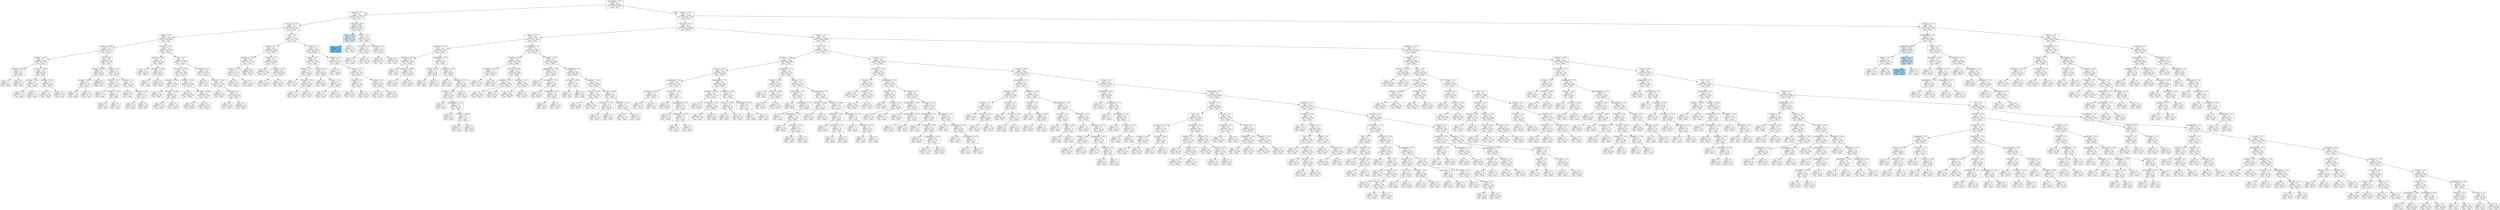 digraph Tree {
node [shape=box, style="filled", color="black"] ;
0 [label="graphDepth <= 3.5\ngini = 0.5\nsamples = 28293\nvalue = [14132, 14161]\nclass = True", fillcolor="#ffffff"] ;
1 [label="sdComp <= 6.5\ngini = 0.5\nsamples = 3529\nvalue = [1756, 1773]\nclass = True", fillcolor="#fdfeff"] ;
0 -> 1 [labeldistance=2.5, labelangle=45, headlabel="True"] ;
2 [label="sdComp <= 0.65\ngini = 0.5\nsamples = 3277\nvalue = [1634, 1643]\nclass = True", fillcolor="#fefeff"] ;
1 -> 2 ;
3 [label="nbproc <= 4.5\ngini = 0.5\nsamples = 1859\nvalue = [929, 930]\nclass = True", fillcolor="#ffffff"] ;
2 -> 3 ;
4 [label="sdComm <= 0.065\ngini = 0.5\nsamples = 357\nvalue = [178, 179]\nclass = True", fillcolor="#fefeff"] ;
3 -> 4 ;
5 [label="sdComp <= 0.02\ngini = 0.5\nsamples = 208\nvalue = [104, 104]\nclass = False", fillcolor="#ffffff"] ;
4 -> 5 ;
6 [label="sdComm <= 0.02\ngini = 0.5\nsamples = 12\nvalue = [6, 6]\nclass = False", fillcolor="#ffffff"] ;
5 -> 6 ;
7 [label="gini = 0.5\nsamples = 8\nvalue = [4, 4]\nclass = False", fillcolor="#ffffff"] ;
6 -> 7 ;
8 [label="gini = 0.5\nsamples = 4\nvalue = [2, 2]\nclass = False", fillcolor="#ffffff"] ;
6 -> 8 ;
9 [label="sdComp <= 0.065\ngini = 0.5\nsamples = 196\nvalue = [98, 98]\nclass = False", fillcolor="#ffffff"] ;
5 -> 9 ;
10 [label="sdComm <= 0.02\ngini = 0.5\nsamples = 24\nvalue = [12, 12]\nclass = False", fillcolor="#ffffff"] ;
9 -> 10 ;
11 [label="gini = 0.5\nsamples = 22\nvalue = [11, 11]\nclass = False", fillcolor="#ffffff"] ;
10 -> 11 ;
12 [label="gini = 0.5\nsamples = 2\nvalue = [1, 1]\nclass = False", fillcolor="#ffffff"] ;
10 -> 12 ;
13 [label="sdComm <= 0.02\ngini = 0.5\nsamples = 172\nvalue = [86, 86]\nclass = False", fillcolor="#ffffff"] ;
9 -> 13 ;
14 [label="gini = 0.5\nsamples = 58\nvalue = [29, 29]\nclass = False", fillcolor="#ffffff"] ;
13 -> 14 ;
15 [label="gini = 0.5\nsamples = 114\nvalue = [57, 57]\nclass = False", fillcolor="#ffffff"] ;
13 -> 15 ;
16 [label="CCR <= 0.55\ngini = 0.5\nsamples = 149\nvalue = [74, 75]\nclass = True", fillcolor="#fcfeff"] ;
4 -> 16 ;
17 [label="sdComp <= 0.065\ngini = 0.5\nsamples = 71\nvalue = [35, 36]\nclass = True", fillcolor="#fafcfe"] ;
16 -> 17 ;
18 [label="sdComp <= 0.02\ngini = 0.5\nsamples = 38\nvalue = [19, 19]\nclass = False", fillcolor="#ffffff"] ;
17 -> 18 ;
19 [label="gini = 0.5\nsamples = 16\nvalue = [8, 8]\nclass = False", fillcolor="#ffffff"] ;
18 -> 19 ;
20 [label="gini = 0.5\nsamples = 22\nvalue = [11, 11]\nclass = False", fillcolor="#ffffff"] ;
18 -> 20 ;
21 [label="gini = 0.5\nsamples = 33\nvalue = [16, 17]\nclass = True", fillcolor="#f3f9fd"] ;
17 -> 21 ;
22 [label="sdComp <= 0.2\ngini = 0.5\nsamples = 78\nvalue = [39, 39]\nclass = False", fillcolor="#ffffff"] ;
16 -> 22 ;
23 [label="sdComm <= 0.2\ngini = 0.5\nsamples = 30\nvalue = [15, 15]\nclass = False", fillcolor="#ffffff"] ;
22 -> 23 ;
24 [label="gini = 0.5\nsamples = 14\nvalue = [7, 7]\nclass = False", fillcolor="#ffffff"] ;
23 -> 24 ;
25 [label="sdComm <= 0.65\ngini = 0.5\nsamples = 16\nvalue = [8, 8]\nclass = False", fillcolor="#ffffff"] ;
23 -> 25 ;
26 [label="gini = 0.5\nsamples = 8\nvalue = [4, 4]\nclass = False", fillcolor="#ffffff"] ;
25 -> 26 ;
27 [label="gini = 0.5\nsamples = 8\nvalue = [4, 4]\nclass = False", fillcolor="#ffffff"] ;
25 -> 27 ;
28 [label="sdComm <= 0.2\ngini = 0.5\nsamples = 48\nvalue = [24, 24]\nclass = False", fillcolor="#ffffff"] ;
22 -> 28 ;
29 [label="gini = 0.5\nsamples = 14\nvalue = [7, 7]\nclass = False", fillcolor="#ffffff"] ;
28 -> 29 ;
30 [label="sdComm <= 0.65\ngini = 0.5\nsamples = 34\nvalue = [17, 17]\nclass = False", fillcolor="#ffffff"] ;
28 -> 30 ;
31 [label="gini = 0.5\nsamples = 16\nvalue = [8, 8]\nclass = False", fillcolor="#ffffff"] ;
30 -> 31 ;
32 [label="gini = 0.5\nsamples = 18\nvalue = [9, 9]\nclass = False", fillcolor="#ffffff"] ;
30 -> 32 ;
33 [label="sdComp <= 0.02\ngini = 0.5\nsamples = 1502\nvalue = [751, 751]\nclass = False", fillcolor="#ffffff"] ;
3 -> 33 ;
34 [label="sdComm <= 0.02\ngini = 0.5\nsamples = 68\nvalue = [34, 34]\nclass = False", fillcolor="#ffffff"] ;
33 -> 34 ;
35 [label="gini = 0.5\nsamples = 48\nvalue = [24, 24]\nclass = False", fillcolor="#ffffff"] ;
34 -> 35 ;
36 [label="sdComm <= 0.065\ngini = 0.5\nsamples = 20\nvalue = [10, 10]\nclass = False", fillcolor="#ffffff"] ;
34 -> 36 ;
37 [label="gini = 0.5\nsamples = 4\nvalue = [2, 2]\nclass = False", fillcolor="#ffffff"] ;
36 -> 37 ;
38 [label="gini = 0.5\nsamples = 16\nvalue = [8, 8]\nclass = False", fillcolor="#ffffff"] ;
36 -> 38 ;
39 [label="CCR <= 0.55\ngini = 0.5\nsamples = 1434\nvalue = [717, 717]\nclass = False", fillcolor="#ffffff"] ;
33 -> 39 ;
40 [label="sdComp <= 0.065\ngini = 0.5\nsamples = 1168\nvalue = [584, 584]\nclass = False", fillcolor="#ffffff"] ;
39 -> 40 ;
41 [label="sdComm <= 0.02\ngini = 0.5\nsamples = 150\nvalue = [75, 75]\nclass = False", fillcolor="#ffffff"] ;
40 -> 41 ;
42 [label="gini = 0.5\nsamples = 58\nvalue = [29, 29]\nclass = False", fillcolor="#ffffff"] ;
41 -> 42 ;
43 [label="sdComm <= 0.065\ngini = 0.5\nsamples = 92\nvalue = [46, 46]\nclass = False", fillcolor="#ffffff"] ;
41 -> 43 ;
44 [label="gini = 0.5\nsamples = 28\nvalue = [14, 14]\nclass = False", fillcolor="#ffffff"] ;
43 -> 44 ;
45 [label="gini = 0.5\nsamples = 64\nvalue = [32, 32]\nclass = False", fillcolor="#ffffff"] ;
43 -> 45 ;
46 [label="sdComm <= 0.02\ngini = 0.5\nsamples = 1018\nvalue = [509, 509]\nclass = False", fillcolor="#ffffff"] ;
40 -> 46 ;
47 [label="gini = 0.5\nsamples = 368\nvalue = [184, 184]\nclass = False", fillcolor="#ffffff"] ;
46 -> 47 ;
48 [label="sdComm <= 0.065\ngini = 0.5\nsamples = 650\nvalue = [325, 325]\nclass = False", fillcolor="#ffffff"] ;
46 -> 48 ;
49 [label="gini = 0.5\nsamples = 196\nvalue = [98, 98]\nclass = False", fillcolor="#ffffff"] ;
48 -> 49 ;
50 [label="gini = 0.5\nsamples = 454\nvalue = [227, 227]\nclass = False", fillcolor="#ffffff"] ;
48 -> 50 ;
51 [label="sdComm <= 0.2\ngini = 0.5\nsamples = 266\nvalue = [133, 133]\nclass = False", fillcolor="#ffffff"] ;
39 -> 51 ;
52 [label="gini = 0.5\nsamples = 4\nvalue = [2, 2]\nclass = False", fillcolor="#ffffff"] ;
51 -> 52 ;
53 [label="sdComm <= 0.65\ngini = 0.5\nsamples = 262\nvalue = [131, 131]\nclass = False", fillcolor="#ffffff"] ;
51 -> 53 ;
54 [label="gini = 0.5\nsamples = 44\nvalue = [22, 22]\nclass = False", fillcolor="#ffffff"] ;
53 -> 54 ;
55 [label="sdComp <= 0.2\ngini = 0.5\nsamples = 218\nvalue = [109, 109]\nclass = False", fillcolor="#ffffff"] ;
53 -> 55 ;
56 [label="gini = 0.5\nsamples = 166\nvalue = [83, 83]\nclass = False", fillcolor="#ffffff"] ;
55 -> 56 ;
57 [label="gini = 0.5\nsamples = 52\nvalue = [26, 26]\nclass = False", fillcolor="#ffffff"] ;
55 -> 57 ;
58 [label="CCR <= 5.5\ngini = 0.5\nsamples = 1418\nvalue = [705, 713]\nclass = True", fillcolor="#fdfeff"] ;
2 -> 58 ;
59 [label="nbproc <= 4.5\ngini = 0.5\nsamples = 850\nvalue = [421, 429]\nclass = True", fillcolor="#fbfdff"] ;
58 -> 59 ;
60 [label="sdComm <= 0.65\ngini = 0.5\nsamples = 218\nvalue = [107, 111]\nclass = True", fillcolor="#f8fbfe"] ;
59 -> 60 ;
61 [label="sdComm <= 0.2\ngini = 0.5\nsamples = 74\nvalue = [37, 37]\nclass = False", fillcolor="#ffffff"] ;
60 -> 61 ;
62 [label="gini = 0.5\nsamples = 42\nvalue = [21, 21]\nclass = False", fillcolor="#ffffff"] ;
61 -> 62 ;
63 [label="gini = 0.5\nsamples = 32\nvalue = [16, 16]\nclass = False", fillcolor="#ffffff"] ;
61 -> 63 ;
64 [label="gini = 0.5\nsamples = 144\nvalue = [70, 74]\nclass = True", fillcolor="#f4fafe"] ;
60 -> 64 ;
65 [label="sdComm <= 0.2\ngini = 0.5\nsamples = 632\nvalue = [314, 318]\nclass = True", fillcolor="#fdfeff"] ;
59 -> 65 ;
66 [label="gini = 0.5\nsamples = 234\nvalue = [115, 119]\nclass = True", fillcolor="#f8fcfe"] ;
65 -> 66 ;
67 [label="sdComm <= 0.65\ngini = 0.5\nsamples = 398\nvalue = [199, 199]\nclass = False", fillcolor="#ffffff"] ;
65 -> 67 ;
68 [label="gini = 0.5\nsamples = 276\nvalue = [138, 138]\nclass = False", fillcolor="#ffffff"] ;
67 -> 68 ;
69 [label="gini = 0.5\nsamples = 122\nvalue = [61, 61]\nclass = False", fillcolor="#ffffff"] ;
67 -> 69 ;
70 [label="sdComp <= 2.0\ngini = 0.5\nsamples = 568\nvalue = [284, 284]\nclass = False", fillcolor="#ffffff"] ;
58 -> 70 ;
71 [label="nbproc <= 4.5\ngini = 0.5\nsamples = 294\nvalue = [147, 147]\nclass = False", fillcolor="#ffffff"] ;
70 -> 71 ;
72 [label="sdComm <= 2.0\ngini = 0.5\nsamples = 170\nvalue = [85, 85]\nclass = False", fillcolor="#ffffff"] ;
71 -> 72 ;
73 [label="gini = 0.5\nsamples = 72\nvalue = [36, 36]\nclass = False", fillcolor="#ffffff"] ;
72 -> 73 ;
74 [label="sdComm <= 6.5\ngini = 0.5\nsamples = 98\nvalue = [49, 49]\nclass = False", fillcolor="#ffffff"] ;
72 -> 74 ;
75 [label="gini = 0.5\nsamples = 48\nvalue = [24, 24]\nclass = False", fillcolor="#ffffff"] ;
74 -> 75 ;
76 [label="gini = 0.5\nsamples = 50\nvalue = [25, 25]\nclass = False", fillcolor="#ffffff"] ;
74 -> 76 ;
77 [label="sdComm <= 2.0\ngini = 0.5\nsamples = 124\nvalue = [62, 62]\nclass = False", fillcolor="#ffffff"] ;
71 -> 77 ;
78 [label="gini = 0.5\nsamples = 52\nvalue = [26, 26]\nclass = False", fillcolor="#ffffff"] ;
77 -> 78 ;
79 [label="sdComm <= 6.5\ngini = 0.5\nsamples = 72\nvalue = [36, 36]\nclass = False", fillcolor="#ffffff"] ;
77 -> 79 ;
80 [label="gini = 0.5\nsamples = 24\nvalue = [12, 12]\nclass = False", fillcolor="#ffffff"] ;
79 -> 80 ;
81 [label="gini = 0.5\nsamples = 48\nvalue = [24, 24]\nclass = False", fillcolor="#ffffff"] ;
79 -> 81 ;
82 [label="sdComm <= 2.0\ngini = 0.5\nsamples = 274\nvalue = [137, 137]\nclass = False", fillcolor="#ffffff"] ;
70 -> 82 ;
83 [label="gini = 0.5\nsamples = 72\nvalue = [36, 36]\nclass = False", fillcolor="#ffffff"] ;
82 -> 83 ;
84 [label="nbproc <= 4.5\ngini = 0.5\nsamples = 202\nvalue = [101, 101]\nclass = False", fillcolor="#ffffff"] ;
82 -> 84 ;
85 [label="sdComm <= 6.5\ngini = 0.5\nsamples = 94\nvalue = [47, 47]\nclass = False", fillcolor="#ffffff"] ;
84 -> 85 ;
86 [label="gini = 0.5\nsamples = 68\nvalue = [34, 34]\nclass = False", fillcolor="#ffffff"] ;
85 -> 86 ;
87 [label="gini = 0.5\nsamples = 26\nvalue = [13, 13]\nclass = False", fillcolor="#ffffff"] ;
85 -> 87 ;
88 [label="sdComm <= 6.5\ngini = 0.5\nsamples = 108\nvalue = [54, 54]\nclass = False", fillcolor="#ffffff"] ;
84 -> 88 ;
89 [label="gini = 0.5\nsamples = 88\nvalue = [44, 44]\nclass = False", fillcolor="#ffffff"] ;
88 -> 89 ;
90 [label="gini = 0.5\nsamples = 20\nvalue = [10, 10]\nclass = False", fillcolor="#ffffff"] ;
88 -> 90 ;
91 [label="sdComm <= 2.0\ngini = 0.499\nsamples = 252\nvalue = [122, 130]\nclass = True", fillcolor="#f3f9fd"] ;
1 -> 91 ;
92 [label="nbproc <= 4.5\ngini = 0.493\nsamples = 70\nvalue = [31, 39]\nclass = True", fillcolor="#d6ebfa"] ;
91 -> 92 ;
93 [label="gini = 0.337\nsamples = 14\nvalue = [3, 11]\nclass = True", fillcolor="#6fb8ec"] ;
92 -> 93 ;
94 [label="gini = 0.5\nsamples = 56\nvalue = [28, 28]\nclass = False", fillcolor="#ffffff"] ;
92 -> 94 ;
95 [label="nbproc <= 4.5\ngini = 0.5\nsamples = 182\nvalue = [91, 91]\nclass = False", fillcolor="#ffffff"] ;
91 -> 95 ;
96 [label="sdComm <= 6.5\ngini = 0.5\nsamples = 60\nvalue = [30, 30]\nclass = False", fillcolor="#ffffff"] ;
95 -> 96 ;
97 [label="gini = 0.5\nsamples = 24\nvalue = [12, 12]\nclass = False", fillcolor="#ffffff"] ;
96 -> 97 ;
98 [label="gini = 0.5\nsamples = 36\nvalue = [18, 18]\nclass = False", fillcolor="#ffffff"] ;
96 -> 98 ;
99 [label="sdComm <= 6.5\ngini = 0.5\nsamples = 122\nvalue = [61, 61]\nclass = False", fillcolor="#ffffff"] ;
95 -> 99 ;
100 [label="gini = 0.5\nsamples = 94\nvalue = [47, 47]\nclass = False", fillcolor="#ffffff"] ;
99 -> 100 ;
101 [label="gini = 0.5\nsamples = 28\nvalue = [14, 14]\nclass = False", fillcolor="#ffffff"] ;
99 -> 101 ;
102 [label="sdComm <= 6.5\ngini = 0.5\nsamples = 24764\nvalue = [12376, 12388]\nclass = True", fillcolor="#ffffff"] ;
0 -> 102 [labeldistance=2.5, labelangle=-45, headlabel="False"] ;
103 [label="sdComm <= 0.02\ngini = 0.5\nsamples = 21248\nvalue = [10624, 10624]\nclass = False", fillcolor="#ffffff"] ;
102 -> 103 ;
104 [label="nbproc <= 4.5\ngini = 0.5\nsamples = 2680\nvalue = [1340, 1340]\nclass = False", fillcolor="#ffffff"] ;
103 -> 104 ;
105 [label="graphSize <= 22.5\ngini = 0.5\nsamples = 550\nvalue = [275, 275]\nclass = False", fillcolor="#ffffff"] ;
104 -> 105 ;
106 [label="sdComp <= 0.02\ngini = 0.5\nsamples = 482\nvalue = [241, 241]\nclass = False", fillcolor="#ffffff"] ;
105 -> 106 ;
107 [label="gini = 0.5\nsamples = 18\nvalue = [9, 9]\nclass = False", fillcolor="#ffffff"] ;
106 -> 107 ;
108 [label="sdComp <= 0.065\ngini = 0.5\nsamples = 464\nvalue = [232, 232]\nclass = False", fillcolor="#ffffff"] ;
106 -> 108 ;
109 [label="gini = 0.5\nsamples = 196\nvalue = [98, 98]\nclass = False", fillcolor="#ffffff"] ;
108 -> 109 ;
110 [label="gini = 0.5\nsamples = 268\nvalue = [134, 134]\nclass = False", fillcolor="#ffffff"] ;
108 -> 110 ;
111 [label="graphDepth <= 6.5\ngini = 0.5\nsamples = 68\nvalue = [34, 34]\nclass = False", fillcolor="#ffffff"] ;
105 -> 111 ;
112 [label="sdComp <= 0.02\ngini = 0.5\nsamples = 16\nvalue = [8, 8]\nclass = False", fillcolor="#ffffff"] ;
111 -> 112 ;
113 [label="gini = 0.5\nsamples = 12\nvalue = [6, 6]\nclass = False", fillcolor="#ffffff"] ;
112 -> 113 ;
114 [label="gini = 0.5\nsamples = 4\nvalue = [2, 2]\nclass = False", fillcolor="#ffffff"] ;
112 -> 114 ;
115 [label="graphSize <= 40.0\ngini = 0.5\nsamples = 52\nvalue = [26, 26]\nclass = False", fillcolor="#ffffff"] ;
111 -> 115 ;
116 [label="gini = 0.5\nsamples = 12\nvalue = [6, 6]\nclass = False", fillcolor="#ffffff"] ;
115 -> 116 ;
117 [label="graphSize <= 75.0\ngini = 0.5\nsamples = 40\nvalue = [20, 20]\nclass = False", fillcolor="#ffffff"] ;
115 -> 117 ;
118 [label="sdComp <= 0.02\ngini = 0.5\nsamples = 36\nvalue = [18, 18]\nclass = False", fillcolor="#ffffff"] ;
117 -> 118 ;
119 [label="gini = 0.5\nsamples = 6\nvalue = [3, 3]\nclass = False", fillcolor="#ffffff"] ;
118 -> 119 ;
120 [label="graphDepth <= 12.5\ngini = 0.5\nsamples = 30\nvalue = [15, 15]\nclass = False", fillcolor="#ffffff"] ;
118 -> 120 ;
121 [label="gini = 0.5\nsamples = 16\nvalue = [8, 8]\nclass = False", fillcolor="#ffffff"] ;
120 -> 121 ;
122 [label="sdComp <= 0.065\ngini = 0.5\nsamples = 14\nvalue = [7, 7]\nclass = False", fillcolor="#ffffff"] ;
120 -> 122 ;
123 [label="gini = 0.5\nsamples = 2\nvalue = [1, 1]\nclass = False", fillcolor="#ffffff"] ;
122 -> 123 ;
124 [label="gini = 0.5\nsamples = 12\nvalue = [6, 6]\nclass = False", fillcolor="#ffffff"] ;
122 -> 124 ;
125 [label="gini = 0.5\nsamples = 4\nvalue = [2, 2]\nclass = False", fillcolor="#ffffff"] ;
117 -> 125 ;
126 [label="graphDepth <= 6.5\ngini = 0.5\nsamples = 2130\nvalue = [1065, 1065]\nclass = False", fillcolor="#ffffff"] ;
104 -> 126 ;
127 [label="sdComp <= 0.02\ngini = 0.5\nsamples = 1518\nvalue = [759, 759]\nclass = False", fillcolor="#ffffff"] ;
126 -> 127 ;
128 [label="graphSize <= 22.5\ngini = 0.5\nsamples = 210\nvalue = [105, 105]\nclass = False", fillcolor="#ffffff"] ;
127 -> 128 ;
129 [label="gini = 0.5\nsamples = 144\nvalue = [72, 72]\nclass = False", fillcolor="#ffffff"] ;
128 -> 129 ;
130 [label="gini = 0.5\nsamples = 66\nvalue = [33, 33]\nclass = False", fillcolor="#ffffff"] ;
128 -> 130 ;
131 [label="sdComp <= 0.065\ngini = 0.5\nsamples = 1308\nvalue = [654, 654]\nclass = False", fillcolor="#ffffff"] ;
127 -> 131 ;
132 [label="graphSize <= 22.5\ngini = 0.5\nsamples = 456\nvalue = [228, 228]\nclass = False", fillcolor="#ffffff"] ;
131 -> 132 ;
133 [label="gini = 0.5\nsamples = 436\nvalue = [218, 218]\nclass = False", fillcolor="#ffffff"] ;
132 -> 133 ;
134 [label="gini = 0.5\nsamples = 20\nvalue = [10, 10]\nclass = False", fillcolor="#ffffff"] ;
132 -> 134 ;
135 [label="graphSize <= 22.5\ngini = 0.5\nsamples = 852\nvalue = [426, 426]\nclass = False", fillcolor="#ffffff"] ;
131 -> 135 ;
136 [label="gini = 0.5\nsamples = 768\nvalue = [384, 384]\nclass = False", fillcolor="#ffffff"] ;
135 -> 136 ;
137 [label="gini = 0.5\nsamples = 84\nvalue = [42, 42]\nclass = False", fillcolor="#ffffff"] ;
135 -> 137 ;
138 [label="sdComp <= 0.02\ngini = 0.5\nsamples = 612\nvalue = [306, 306]\nclass = False", fillcolor="#ffffff"] ;
126 -> 138 ;
139 [label="graphDepth <= 12.5\ngini = 0.5\nsamples = 108\nvalue = [54, 54]\nclass = False", fillcolor="#ffffff"] ;
138 -> 139 ;
140 [label="gini = 0.5\nsamples = 4\nvalue = [2, 2]\nclass = False", fillcolor="#ffffff"] ;
139 -> 140 ;
141 [label="graphSize <= 75.0\ngini = 0.5\nsamples = 104\nvalue = [52, 52]\nclass = False", fillcolor="#ffffff"] ;
139 -> 141 ;
142 [label="gini = 0.5\nsamples = 56\nvalue = [28, 28]\nclass = False", fillcolor="#ffffff"] ;
141 -> 142 ;
143 [label="graphDepth <= 25.5\ngini = 0.5\nsamples = 48\nvalue = [24, 24]\nclass = False", fillcolor="#ffffff"] ;
141 -> 143 ;
144 [label="gini = 0.5\nsamples = 12\nvalue = [6, 6]\nclass = False", fillcolor="#ffffff"] ;
143 -> 144 ;
145 [label="gini = 0.5\nsamples = 36\nvalue = [18, 18]\nclass = False", fillcolor="#ffffff"] ;
143 -> 145 ;
146 [label="graphDepth <= 9.0\ngini = 0.5\nsamples = 504\nvalue = [252, 252]\nclass = False", fillcolor="#ffffff"] ;
138 -> 146 ;
147 [label="sdComp <= 0.065\ngini = 0.5\nsamples = 28\nvalue = [14, 14]\nclass = False", fillcolor="#ffffff"] ;
146 -> 147 ;
148 [label="gini = 0.5\nsamples = 12\nvalue = [6, 6]\nclass = False", fillcolor="#ffffff"] ;
147 -> 148 ;
149 [label="gini = 0.5\nsamples = 16\nvalue = [8, 8]\nclass = False", fillcolor="#ffffff"] ;
147 -> 149 ;
150 [label="graphSize <= 40.0\ngini = 0.5\nsamples = 476\nvalue = [238, 238]\nclass = False", fillcolor="#ffffff"] ;
146 -> 150 ;
151 [label="sdComp <= 0.065\ngini = 0.5\nsamples = 384\nvalue = [192, 192]\nclass = False", fillcolor="#ffffff"] ;
150 -> 151 ;
152 [label="gini = 0.5\nsamples = 124\nvalue = [62, 62]\nclass = False", fillcolor="#ffffff"] ;
151 -> 152 ;
153 [label="gini = 0.5\nsamples = 260\nvalue = [130, 130]\nclass = False", fillcolor="#ffffff"] ;
151 -> 153 ;
154 [label="sdComp <= 0.065\ngini = 0.5\nsamples = 92\nvalue = [46, 46]\nclass = False", fillcolor="#ffffff"] ;
150 -> 154 ;
155 [label="graphSize <= 75.0\ngini = 0.5\nsamples = 50\nvalue = [25, 25]\nclass = False", fillcolor="#ffffff"] ;
154 -> 155 ;
156 [label="gini = 0.5\nsamples = 32\nvalue = [16, 16]\nclass = False", fillcolor="#ffffff"] ;
155 -> 156 ;
157 [label="gini = 0.5\nsamples = 18\nvalue = [9, 9]\nclass = False", fillcolor="#ffffff"] ;
155 -> 157 ;
158 [label="graphSize <= 75.0\ngini = 0.5\nsamples = 42\nvalue = [21, 21]\nclass = False", fillcolor="#ffffff"] ;
154 -> 158 ;
159 [label="gini = 0.5\nsamples = 34\nvalue = [17, 17]\nclass = False", fillcolor="#ffffff"] ;
158 -> 159 ;
160 [label="gini = 0.5\nsamples = 8\nvalue = [4, 4]\nclass = False", fillcolor="#ffffff"] ;
158 -> 160 ;
161 [label="nbproc <= 4.5\ngini = 0.5\nsamples = 18568\nvalue = [9284, 9284]\nclass = False", fillcolor="#ffffff"] ;
103 -> 161 ;
162 [label="CCR <= 0.55\ngini = 0.5\nsamples = 7052\nvalue = [3526, 3526]\nclass = False", fillcolor="#ffffff"] ;
161 -> 162 ;
163 [label="sdComm <= 0.065\ngini = 0.5\nsamples = 1256\nvalue = [628, 628]\nclass = False", fillcolor="#ffffff"] ;
162 -> 163 ;
164 [label="sdComp <= 0.02\ngini = 0.5\nsamples = 792\nvalue = [396, 396]\nclass = False", fillcolor="#ffffff"] ;
163 -> 164 ;
165 [label="graphDepth <= 6.5\ngini = 0.5\nsamples = 280\nvalue = [140, 140]\nclass = False", fillcolor="#ffffff"] ;
164 -> 165 ;
166 [label="graphSize <= 22.5\ngini = 0.5\nsamples = 178\nvalue = [89, 89]\nclass = False", fillcolor="#ffffff"] ;
165 -> 166 ;
167 [label="gini = 0.5\nsamples = 174\nvalue = [87, 87]\nclass = False", fillcolor="#ffffff"] ;
166 -> 167 ;
168 [label="gini = 0.5\nsamples = 4\nvalue = [2, 2]\nclass = False", fillcolor="#ffffff"] ;
166 -> 168 ;
169 [label="graphSize <= 40.0\ngini = 0.5\nsamples = 102\nvalue = [51, 51]\nclass = False", fillcolor="#ffffff"] ;
165 -> 169 ;
170 [label="gini = 0.5\nsamples = 68\nvalue = [34, 34]\nclass = False", fillcolor="#ffffff"] ;
169 -> 170 ;
171 [label="graphDepth <= 12.5\ngini = 0.5\nsamples = 34\nvalue = [17, 17]\nclass = False", fillcolor="#ffffff"] ;
169 -> 171 ;
172 [label="gini = 0.5\nsamples = 12\nvalue = [6, 6]\nclass = False", fillcolor="#ffffff"] ;
171 -> 172 ;
173 [label="graphDepth <= 25.5\ngini = 0.5\nsamples = 22\nvalue = [11, 11]\nclass = False", fillcolor="#ffffff"] ;
171 -> 173 ;
174 [label="gini = 0.5\nsamples = 20\nvalue = [10, 10]\nclass = False", fillcolor="#ffffff"] ;
173 -> 174 ;
175 [label="gini = 0.5\nsamples = 2\nvalue = [1, 1]\nclass = False", fillcolor="#ffffff"] ;
173 -> 175 ;
176 [label="graphDepth <= 7.5\ngini = 0.5\nsamples = 512\nvalue = [256, 256]\nclass = False", fillcolor="#ffffff"] ;
164 -> 176 ;
177 [label="sdComp <= 0.065\ngini = 0.5\nsamples = 462\nvalue = [231, 231]\nclass = False", fillcolor="#ffffff"] ;
176 -> 177 ;
178 [label="gini = 0.5\nsamples = 56\nvalue = [28, 28]\nclass = False", fillcolor="#ffffff"] ;
177 -> 178 ;
179 [label="graphSize <= 22.5\ngini = 0.5\nsamples = 406\nvalue = [203, 203]\nclass = False", fillcolor="#ffffff"] ;
177 -> 179 ;
180 [label="gini = 0.5\nsamples = 394\nvalue = [197, 197]\nclass = False", fillcolor="#ffffff"] ;
179 -> 180 ;
181 [label="gini = 0.5\nsamples = 12\nvalue = [6, 6]\nclass = False", fillcolor="#ffffff"] ;
179 -> 181 ;
182 [label="graphSize <= 65.0\ngini = 0.5\nsamples = 50\nvalue = [25, 25]\nclass = False", fillcolor="#ffffff"] ;
176 -> 182 ;
183 [label="sdComp <= 0.065\ngini = 0.5\nsamples = 36\nvalue = [18, 18]\nclass = False", fillcolor="#ffffff"] ;
182 -> 183 ;
184 [label="gini = 0.5\nsamples = 16\nvalue = [8, 8]\nclass = False", fillcolor="#ffffff"] ;
183 -> 184 ;
185 [label="gini = 0.5\nsamples = 20\nvalue = [10, 10]\nclass = False", fillcolor="#ffffff"] ;
183 -> 185 ;
186 [label="graphDepth <= 25.5\ngini = 0.5\nsamples = 14\nvalue = [7, 7]\nclass = False", fillcolor="#ffffff"] ;
182 -> 186 ;
187 [label="gini = 0.5\nsamples = 4\nvalue = [2, 2]\nclass = False", fillcolor="#ffffff"] ;
186 -> 187 ;
188 [label="gini = 0.5\nsamples = 10\nvalue = [5, 5]\nclass = False", fillcolor="#ffffff"] ;
186 -> 188 ;
189 [label="graphSize <= 22.5\ngini = 0.5\nsamples = 464\nvalue = [232, 232]\nclass = False", fillcolor="#ffffff"] ;
163 -> 189 ;
190 [label="sdComp <= 0.02\ngini = 0.5\nsamples = 264\nvalue = [132, 132]\nclass = False", fillcolor="#ffffff"] ;
189 -> 190 ;
191 [label="gini = 0.5\nsamples = 8\nvalue = [4, 4]\nclass = False", fillcolor="#ffffff"] ;
190 -> 191 ;
192 [label="sdComp <= 0.065\ngini = 0.5\nsamples = 256\nvalue = [128, 128]\nclass = False", fillcolor="#ffffff"] ;
190 -> 192 ;
193 [label="gini = 0.5\nsamples = 28\nvalue = [14, 14]\nclass = False", fillcolor="#ffffff"] ;
192 -> 193 ;
194 [label="gini = 0.5\nsamples = 228\nvalue = [114, 114]\nclass = False", fillcolor="#ffffff"] ;
192 -> 194 ;
195 [label="sdComp <= 0.02\ngini = 0.5\nsamples = 200\nvalue = [100, 100]\nclass = False", fillcolor="#ffffff"] ;
189 -> 195 ;
196 [label="graphDepth <= 6.5\ngini = 0.5\nsamples = 132\nvalue = [66, 66]\nclass = False", fillcolor="#ffffff"] ;
195 -> 196 ;
197 [label="gini = 0.5\nsamples = 12\nvalue = [6, 6]\nclass = False", fillcolor="#ffffff"] ;
196 -> 197 ;
198 [label="graphDepth <= 9.0\ngini = 0.5\nsamples = 120\nvalue = [60, 60]\nclass = False", fillcolor="#ffffff"] ;
196 -> 198 ;
199 [label="gini = 0.5\nsamples = 2\nvalue = [1, 1]\nclass = False", fillcolor="#ffffff"] ;
198 -> 199 ;
200 [label="graphDepth <= 13.5\ngini = 0.5\nsamples = 118\nvalue = [59, 59]\nclass = False", fillcolor="#ffffff"] ;
198 -> 200 ;
201 [label="gini = 0.5\nsamples = 44\nvalue = [22, 22]\nclass = False", fillcolor="#ffffff"] ;
200 -> 201 ;
202 [label="graphSize <= 75.0\ngini = 0.5\nsamples = 74\nvalue = [37, 37]\nclass = False", fillcolor="#ffffff"] ;
200 -> 202 ;
203 [label="gini = 0.5\nsamples = 64\nvalue = [32, 32]\nclass = False", fillcolor="#ffffff"] ;
202 -> 203 ;
204 [label="gini = 0.5\nsamples = 10\nvalue = [5, 5]\nclass = False", fillcolor="#ffffff"] ;
202 -> 204 ;
205 [label="graphDepth <= 7.5\ngini = 0.5\nsamples = 68\nvalue = [34, 34]\nclass = False", fillcolor="#ffffff"] ;
195 -> 205 ;
206 [label="sdComp <= 0.065\ngini = 0.5\nsamples = 34\nvalue = [17, 17]\nclass = False", fillcolor="#ffffff"] ;
205 -> 206 ;
207 [label="gini = 0.5\nsamples = 26\nvalue = [13, 13]\nclass = False", fillcolor="#ffffff"] ;
206 -> 207 ;
208 [label="gini = 0.5\nsamples = 8\nvalue = [4, 4]\nclass = False", fillcolor="#ffffff"] ;
206 -> 208 ;
209 [label="sdComp <= 0.065\ngini = 0.5\nsamples = 34\nvalue = [17, 17]\nclass = False", fillcolor="#ffffff"] ;
205 -> 209 ;
210 [label="graphSize <= 40.0\ngini = 0.5\nsamples = 18\nvalue = [9, 9]\nclass = False", fillcolor="#ffffff"] ;
209 -> 210 ;
211 [label="gini = 0.5\nsamples = 2\nvalue = [1, 1]\nclass = False", fillcolor="#ffffff"] ;
210 -> 211 ;
212 [label="graphSize <= 75.0\ngini = 0.5\nsamples = 16\nvalue = [8, 8]\nclass = False", fillcolor="#ffffff"] ;
210 -> 212 ;
213 [label="gini = 0.5\nsamples = 12\nvalue = [6, 6]\nclass = False", fillcolor="#ffffff"] ;
212 -> 213 ;
214 [label="gini = 0.5\nsamples = 4\nvalue = [2, 2]\nclass = False", fillcolor="#ffffff"] ;
212 -> 214 ;
215 [label="graphDepth <= 13.5\ngini = 0.5\nsamples = 16\nvalue = [8, 8]\nclass = False", fillcolor="#ffffff"] ;
209 -> 215 ;
216 [label="gini = 0.5\nsamples = 4\nvalue = [2, 2]\nclass = False", fillcolor="#ffffff"] ;
215 -> 216 ;
217 [label="graphSize <= 75.0\ngini = 0.5\nsamples = 12\nvalue = [6, 6]\nclass = False", fillcolor="#ffffff"] ;
215 -> 217 ;
218 [label="gini = 0.5\nsamples = 8\nvalue = [4, 4]\nclass = False", fillcolor="#ffffff"] ;
217 -> 218 ;
219 [label="gini = 0.5\nsamples = 4\nvalue = [2, 2]\nclass = False", fillcolor="#ffffff"] ;
217 -> 219 ;
220 [label="sdComm <= 0.2\ngini = 0.5\nsamples = 5796\nvalue = [2898, 2898]\nclass = False", fillcolor="#ffffff"] ;
162 -> 220 ;
221 [label="graphSize <= 22.5\ngini = 0.5\nsamples = 848\nvalue = [424, 424]\nclass = False", fillcolor="#ffffff"] ;
220 -> 221 ;
222 [label="sdComp <= 0.2\ngini = 0.5\nsamples = 520\nvalue = [260, 260]\nclass = False", fillcolor="#ffffff"] ;
221 -> 222 ;
223 [label="gini = 0.5\nsamples = 232\nvalue = [116, 116]\nclass = False", fillcolor="#ffffff"] ;
222 -> 223 ;
224 [label="sdComp <= 0.65\ngini = 0.5\nsamples = 288\nvalue = [144, 144]\nclass = False", fillcolor="#ffffff"] ;
222 -> 224 ;
225 [label="gini = 0.5\nsamples = 204\nvalue = [102, 102]\nclass = False", fillcolor="#ffffff"] ;
224 -> 225 ;
226 [label="gini = 0.5\nsamples = 84\nvalue = [42, 42]\nclass = False", fillcolor="#ffffff"] ;
224 -> 226 ;
227 [label="graphDepth <= 6.5\ngini = 0.5\nsamples = 328\nvalue = [164, 164]\nclass = False", fillcolor="#ffffff"] ;
221 -> 227 ;
228 [label="sdComp <= 0.2\ngini = 0.5\nsamples = 84\nvalue = [42, 42]\nclass = False", fillcolor="#ffffff"] ;
227 -> 228 ;
229 [label="gini = 0.5\nsamples = 44\nvalue = [22, 22]\nclass = False", fillcolor="#ffffff"] ;
228 -> 229 ;
230 [label="sdComp <= 0.65\ngini = 0.5\nsamples = 40\nvalue = [20, 20]\nclass = False", fillcolor="#ffffff"] ;
228 -> 230 ;
231 [label="gini = 0.5\nsamples = 18\nvalue = [9, 9]\nclass = False", fillcolor="#ffffff"] ;
230 -> 231 ;
232 [label="gini = 0.5\nsamples = 22\nvalue = [11, 11]\nclass = False", fillcolor="#ffffff"] ;
230 -> 232 ;
233 [label="sdComp <= 0.2\ngini = 0.5\nsamples = 244\nvalue = [122, 122]\nclass = False", fillcolor="#ffffff"] ;
227 -> 233 ;
234 [label="graphDepth <= 13.5\ngini = 0.5\nsamples = 94\nvalue = [47, 47]\nclass = False", fillcolor="#ffffff"] ;
233 -> 234 ;
235 [label="gini = 0.5\nsamples = 56\nvalue = [28, 28]\nclass = False", fillcolor="#ffffff"] ;
234 -> 235 ;
236 [label="graphDepth <= 25.5\ngini = 0.5\nsamples = 38\nvalue = [19, 19]\nclass = False", fillcolor="#ffffff"] ;
234 -> 236 ;
237 [label="gini = 0.5\nsamples = 20\nvalue = [10, 10]\nclass = False", fillcolor="#ffffff"] ;
236 -> 237 ;
238 [label="gini = 0.5\nsamples = 18\nvalue = [9, 9]\nclass = False", fillcolor="#ffffff"] ;
236 -> 238 ;
239 [label="sdComp <= 0.65\ngini = 0.5\nsamples = 150\nvalue = [75, 75]\nclass = False", fillcolor="#ffffff"] ;
233 -> 239 ;
240 [label="graphDepth <= 9.0\ngini = 0.5\nsamples = 100\nvalue = [50, 50]\nclass = False", fillcolor="#ffffff"] ;
239 -> 240 ;
241 [label="gini = 0.5\nsamples = 2\nvalue = [1, 1]\nclass = False", fillcolor="#ffffff"] ;
240 -> 241 ;
242 [label="graphSize <= 40.0\ngini = 0.5\nsamples = 98\nvalue = [49, 49]\nclass = False", fillcolor="#ffffff"] ;
240 -> 242 ;
243 [label="gini = 0.5\nsamples = 44\nvalue = [22, 22]\nclass = False", fillcolor="#ffffff"] ;
242 -> 243 ;
244 [label="graphDepth <= 25.5\ngini = 0.5\nsamples = 54\nvalue = [27, 27]\nclass = False", fillcolor="#ffffff"] ;
242 -> 244 ;
245 [label="gini = 0.5\nsamples = 34\nvalue = [17, 17]\nclass = False", fillcolor="#ffffff"] ;
244 -> 245 ;
246 [label="gini = 0.5\nsamples = 20\nvalue = [10, 10]\nclass = False", fillcolor="#ffffff"] ;
244 -> 246 ;
247 [label="graphDepth <= 9.0\ngini = 0.5\nsamples = 50\nvalue = [25, 25]\nclass = False", fillcolor="#ffffff"] ;
239 -> 247 ;
248 [label="gini = 0.5\nsamples = 4\nvalue = [2, 2]\nclass = False", fillcolor="#ffffff"] ;
247 -> 248 ;
249 [label="graphDepth <= 13.5\ngini = 0.5\nsamples = 46\nvalue = [23, 23]\nclass = False", fillcolor="#ffffff"] ;
247 -> 249 ;
250 [label="gini = 0.5\nsamples = 38\nvalue = [19, 19]\nclass = False", fillcolor="#ffffff"] ;
249 -> 250 ;
251 [label="graphDepth <= 25.5\ngini = 0.5\nsamples = 8\nvalue = [4, 4]\nclass = False", fillcolor="#ffffff"] ;
249 -> 251 ;
252 [label="gini = 0.5\nsamples = 4\nvalue = [2, 2]\nclass = False", fillcolor="#ffffff"] ;
251 -> 252 ;
253 [label="gini = 0.5\nsamples = 4\nvalue = [2, 2]\nclass = False", fillcolor="#ffffff"] ;
251 -> 253 ;
254 [label="sdComm <= 0.65\ngini = 0.5\nsamples = 4948\nvalue = [2474, 2474]\nclass = False", fillcolor="#ffffff"] ;
220 -> 254 ;
255 [label="graphDepth <= 6.5\ngini = 0.5\nsamples = 614\nvalue = [307, 307]\nclass = False", fillcolor="#ffffff"] ;
254 -> 255 ;
256 [label="graphSize <= 22.5\ngini = 0.5\nsamples = 376\nvalue = [188, 188]\nclass = False", fillcolor="#ffffff"] ;
255 -> 256 ;
257 [label="sdComp <= 0.2\ngini = 0.5\nsamples = 300\nvalue = [150, 150]\nclass = False", fillcolor="#ffffff"] ;
256 -> 257 ;
258 [label="gini = 0.5\nsamples = 164\nvalue = [82, 82]\nclass = False", fillcolor="#ffffff"] ;
257 -> 258 ;
259 [label="sdComp <= 0.65\ngini = 0.5\nsamples = 136\nvalue = [68, 68]\nclass = False", fillcolor="#ffffff"] ;
257 -> 259 ;
260 [label="gini = 0.5\nsamples = 36\nvalue = [18, 18]\nclass = False", fillcolor="#ffffff"] ;
259 -> 260 ;
261 [label="gini = 0.5\nsamples = 100\nvalue = [50, 50]\nclass = False", fillcolor="#ffffff"] ;
259 -> 261 ;
262 [label="sdComp <= 0.2\ngini = 0.5\nsamples = 76\nvalue = [38, 38]\nclass = False", fillcolor="#ffffff"] ;
256 -> 262 ;
263 [label="gini = 0.5\nsamples = 52\nvalue = [26, 26]\nclass = False", fillcolor="#ffffff"] ;
262 -> 263 ;
264 [label="sdComp <= 0.65\ngini = 0.5\nsamples = 24\nvalue = [12, 12]\nclass = False", fillcolor="#ffffff"] ;
262 -> 264 ;
265 [label="gini = 0.5\nsamples = 8\nvalue = [4, 4]\nclass = False", fillcolor="#ffffff"] ;
264 -> 265 ;
266 [label="gini = 0.5\nsamples = 16\nvalue = [8, 8]\nclass = False", fillcolor="#ffffff"] ;
264 -> 266 ;
267 [label="graphSize <= 40.0\ngini = 0.5\nsamples = 238\nvalue = [119, 119]\nclass = False", fillcolor="#ffffff"] ;
255 -> 267 ;
268 [label="sdComp <= 0.2\ngini = 0.5\nsamples = 108\nvalue = [54, 54]\nclass = False", fillcolor="#ffffff"] ;
267 -> 268 ;
269 [label="gini = 0.5\nsamples = 16\nvalue = [8, 8]\nclass = False", fillcolor="#ffffff"] ;
268 -> 269 ;
270 [label="sdComp <= 0.65\ngini = 0.5\nsamples = 92\nvalue = [46, 46]\nclass = False", fillcolor="#ffffff"] ;
268 -> 270 ;
271 [label="gini = 0.5\nsamples = 56\nvalue = [28, 28]\nclass = False", fillcolor="#ffffff"] ;
270 -> 271 ;
272 [label="gini = 0.5\nsamples = 36\nvalue = [18, 18]\nclass = False", fillcolor="#ffffff"] ;
270 -> 272 ;
273 [label="graphDepth <= 12.5\ngini = 0.5\nsamples = 130\nvalue = [65, 65]\nclass = False", fillcolor="#ffffff"] ;
267 -> 273 ;
274 [label="sdComp <= 0.2\ngini = 0.5\nsamples = 22\nvalue = [11, 11]\nclass = False", fillcolor="#ffffff"] ;
273 -> 274 ;
275 [label="gini = 0.5\nsamples = 8\nvalue = [4, 4]\nclass = False", fillcolor="#ffffff"] ;
274 -> 275 ;
276 [label="sdComp <= 0.65\ngini = 0.5\nsamples = 14\nvalue = [7, 7]\nclass = False", fillcolor="#ffffff"] ;
274 -> 276 ;
277 [label="gini = 0.5\nsamples = 8\nvalue = [4, 4]\nclass = False", fillcolor="#ffffff"] ;
276 -> 277 ;
278 [label="gini = 0.5\nsamples = 6\nvalue = [3, 3]\nclass = False", fillcolor="#ffffff"] ;
276 -> 278 ;
279 [label="sdComp <= 0.2\ngini = 0.5\nsamples = 108\nvalue = [54, 54]\nclass = False", fillcolor="#ffffff"] ;
273 -> 279 ;
280 [label="gini = 0.5\nsamples = 32\nvalue = [16, 16]\nclass = False", fillcolor="#ffffff"] ;
279 -> 280 ;
281 [label="graphSize <= 75.0\ngini = 0.5\nsamples = 76\nvalue = [38, 38]\nclass = False", fillcolor="#ffffff"] ;
279 -> 281 ;
282 [label="sdComp <= 0.65\ngini = 0.5\nsamples = 52\nvalue = [26, 26]\nclass = False", fillcolor="#ffffff"] ;
281 -> 282 ;
283 [label="gini = 0.5\nsamples = 28\nvalue = [14, 14]\nclass = False", fillcolor="#ffffff"] ;
282 -> 283 ;
284 [label="gini = 0.5\nsamples = 24\nvalue = [12, 12]\nclass = False", fillcolor="#ffffff"] ;
282 -> 284 ;
285 [label="graphDepth <= 25.5\ngini = 0.5\nsamples = 24\nvalue = [12, 12]\nclass = False", fillcolor="#ffffff"] ;
281 -> 285 ;
286 [label="gini = 0.5\nsamples = 14\nvalue = [7, 7]\nclass = False", fillcolor="#ffffff"] ;
285 -> 286 ;
287 [label="sdComp <= 0.65\ngini = 0.5\nsamples = 10\nvalue = [5, 5]\nclass = False", fillcolor="#ffffff"] ;
285 -> 287 ;
288 [label="gini = 0.5\nsamples = 8\nvalue = [4, 4]\nclass = False", fillcolor="#ffffff"] ;
287 -> 288 ;
289 [label="gini = 0.5\nsamples = 2\nvalue = [1, 1]\nclass = False", fillcolor="#ffffff"] ;
287 -> 289 ;
290 [label="sdComp <= 0.2\ngini = 0.5\nsamples = 4334\nvalue = [2167, 2167]\nclass = False", fillcolor="#ffffff"] ;
254 -> 290 ;
291 [label="graphSize <= 22.5\ngini = 0.5\nsamples = 138\nvalue = [69, 69]\nclass = False", fillcolor="#ffffff"] ;
290 -> 291 ;
292 [label="gini = 0.5\nsamples = 72\nvalue = [36, 36]\nclass = False", fillcolor="#ffffff"] ;
291 -> 292 ;
293 [label="graphDepth <= 7.5\ngini = 0.5\nsamples = 66\nvalue = [33, 33]\nclass = False", fillcolor="#ffffff"] ;
291 -> 293 ;
294 [label="gini = 0.5\nsamples = 6\nvalue = [3, 3]\nclass = False", fillcolor="#ffffff"] ;
293 -> 294 ;
295 [label="graphDepth <= 13.5\ngini = 0.5\nsamples = 60\nvalue = [30, 30]\nclass = False", fillcolor="#ffffff"] ;
293 -> 295 ;
296 [label="gini = 0.5\nsamples = 24\nvalue = [12, 12]\nclass = False", fillcolor="#ffffff"] ;
295 -> 296 ;
297 [label="graphSize <= 75.0\ngini = 0.5\nsamples = 36\nvalue = [18, 18]\nclass = False", fillcolor="#ffffff"] ;
295 -> 297 ;
298 [label="gini = 0.5\nsamples = 28\nvalue = [14, 14]\nclass = False", fillcolor="#ffffff"] ;
297 -> 298 ;
299 [label="gini = 0.5\nsamples = 8\nvalue = [4, 4]\nclass = False", fillcolor="#ffffff"] ;
297 -> 299 ;
300 [label="graphDepth <= 6.5\ngini = 0.5\nsamples = 4196\nvalue = [2098, 2098]\nclass = False", fillcolor="#ffffff"] ;
290 -> 300 ;
301 [label="sdComm <= 2.0\ngini = 0.5\nsamples = 1936\nvalue = [968, 968]\nclass = False", fillcolor="#ffffff"] ;
300 -> 301 ;
302 [label="CCR <= 5.5\ngini = 0.5\nsamples = 1052\nvalue = [526, 526]\nclass = False", fillcolor="#ffffff"] ;
301 -> 302 ;
303 [label="graphSize <= 22.5\ngini = 0.5\nsamples = 150\nvalue = [75, 75]\nclass = False", fillcolor="#ffffff"] ;
302 -> 303 ;
304 [label="sdComp <= 0.65\ngini = 0.5\nsamples = 138\nvalue = [69, 69]\nclass = False", fillcolor="#ffffff"] ;
303 -> 304 ;
305 [label="gini = 0.5\nsamples = 78\nvalue = [39, 39]\nclass = False", fillcolor="#ffffff"] ;
304 -> 305 ;
306 [label="gini = 0.5\nsamples = 60\nvalue = [30, 30]\nclass = False", fillcolor="#ffffff"] ;
304 -> 306 ;
307 [label="sdComp <= 0.65\ngini = 0.5\nsamples = 12\nvalue = [6, 6]\nclass = False", fillcolor="#ffffff"] ;
303 -> 307 ;
308 [label="gini = 0.5\nsamples = 4\nvalue = [2, 2]\nclass = False", fillcolor="#ffffff"] ;
307 -> 308 ;
309 [label="gini = 0.5\nsamples = 8\nvalue = [4, 4]\nclass = False", fillcolor="#ffffff"] ;
307 -> 309 ;
310 [label="graphSize <= 22.5\ngini = 0.5\nsamples = 902\nvalue = [451, 451]\nclass = False", fillcolor="#ffffff"] ;
302 -> 310 ;
311 [label="sdComp <= 2.0\ngini = 0.5\nsamples = 734\nvalue = [367, 367]\nclass = False", fillcolor="#ffffff"] ;
310 -> 311 ;
312 [label="gini = 0.5\nsamples = 132\nvalue = [66, 66]\nclass = False", fillcolor="#ffffff"] ;
311 -> 312 ;
313 [label="sdComp <= 6.5\ngini = 0.5\nsamples = 602\nvalue = [301, 301]\nclass = False", fillcolor="#ffffff"] ;
311 -> 313 ;
314 [label="gini = 0.5\nsamples = 288\nvalue = [144, 144]\nclass = False", fillcolor="#ffffff"] ;
313 -> 314 ;
315 [label="gini = 0.5\nsamples = 314\nvalue = [157, 157]\nclass = False", fillcolor="#ffffff"] ;
313 -> 315 ;
316 [label="sdComp <= 2.0\ngini = 0.5\nsamples = 168\nvalue = [84, 84]\nclass = False", fillcolor="#ffffff"] ;
310 -> 316 ;
317 [label="gini = 0.5\nsamples = 68\nvalue = [34, 34]\nclass = False", fillcolor="#ffffff"] ;
316 -> 317 ;
318 [label="sdComp <= 6.5\ngini = 0.5\nsamples = 100\nvalue = [50, 50]\nclass = False", fillcolor="#ffffff"] ;
316 -> 318 ;
319 [label="gini = 0.5\nsamples = 82\nvalue = [41, 41]\nclass = False", fillcolor="#ffffff"] ;
318 -> 319 ;
320 [label="gini = 0.5\nsamples = 18\nvalue = [9, 9]\nclass = False", fillcolor="#ffffff"] ;
318 -> 320 ;
321 [label="sdComp <= 2.0\ngini = 0.5\nsamples = 884\nvalue = [442, 442]\nclass = False", fillcolor="#ffffff"] ;
301 -> 321 ;
322 [label="graphSize <= 22.5\ngini = 0.5\nsamples = 268\nvalue = [134, 134]\nclass = False", fillcolor="#ffffff"] ;
321 -> 322 ;
323 [label="gini = 0.5\nsamples = 232\nvalue = [116, 116]\nclass = False", fillcolor="#ffffff"] ;
322 -> 323 ;
324 [label="gini = 0.5\nsamples = 36\nvalue = [18, 18]\nclass = False", fillcolor="#ffffff"] ;
322 -> 324 ;
325 [label="sdComp <= 6.5\ngini = 0.5\nsamples = 616\nvalue = [308, 308]\nclass = False", fillcolor="#ffffff"] ;
321 -> 325 ;
326 [label="graphSize <= 22.5\ngini = 0.5\nsamples = 332\nvalue = [166, 166]\nclass = False", fillcolor="#ffffff"] ;
325 -> 326 ;
327 [label="gini = 0.5\nsamples = 180\nvalue = [90, 90]\nclass = False", fillcolor="#ffffff"] ;
326 -> 327 ;
328 [label="gini = 0.5\nsamples = 152\nvalue = [76, 76]\nclass = False", fillcolor="#ffffff"] ;
326 -> 328 ;
329 [label="graphSize <= 22.5\ngini = 0.5\nsamples = 284\nvalue = [142, 142]\nclass = False", fillcolor="#ffffff"] ;
325 -> 329 ;
330 [label="gini = 0.5\nsamples = 244\nvalue = [122, 122]\nclass = False", fillcolor="#ffffff"] ;
329 -> 330 ;
331 [label="gini = 0.5\nsamples = 40\nvalue = [20, 20]\nclass = False", fillcolor="#ffffff"] ;
329 -> 331 ;
332 [label="graphSize <= 40.0\ngini = 0.5\nsamples = 2260\nvalue = [1130, 1130]\nclass = False", fillcolor="#ffffff"] ;
300 -> 332 ;
333 [label="sdComp <= 0.65\ngini = 0.5\nsamples = 656\nvalue = [328, 328]\nclass = False", fillcolor="#ffffff"] ;
332 -> 333 ;
334 [label="gini = 0.5\nsamples = 104\nvalue = [52, 52]\nclass = False", fillcolor="#ffffff"] ;
333 -> 334 ;
335 [label="sdComm <= 2.0\ngini = 0.5\nsamples = 552\nvalue = [276, 276]\nclass = False", fillcolor="#ffffff"] ;
333 -> 335 ;
336 [label="CCR <= 5.5\ngini = 0.5\nsamples = 284\nvalue = [142, 142]\nclass = False", fillcolor="#ffffff"] ;
335 -> 336 ;
337 [label="gini = 0.5\nsamples = 82\nvalue = [41, 41]\nclass = False", fillcolor="#ffffff"] ;
336 -> 337 ;
338 [label="sdComp <= 2.0\ngini = 0.5\nsamples = 202\nvalue = [101, 101]\nclass = False", fillcolor="#ffffff"] ;
336 -> 338 ;
339 [label="gini = 0.5\nsamples = 84\nvalue = [42, 42]\nclass = False", fillcolor="#ffffff"] ;
338 -> 339 ;
340 [label="sdComp <= 6.5\ngini = 0.5\nsamples = 118\nvalue = [59, 59]\nclass = False", fillcolor="#ffffff"] ;
338 -> 340 ;
341 [label="gini = 0.5\nsamples = 64\nvalue = [32, 32]\nclass = False", fillcolor="#ffffff"] ;
340 -> 341 ;
342 [label="gini = 0.5\nsamples = 54\nvalue = [27, 27]\nclass = False", fillcolor="#ffffff"] ;
340 -> 342 ;
343 [label="sdComp <= 2.0\ngini = 0.5\nsamples = 268\nvalue = [134, 134]\nclass = False", fillcolor="#ffffff"] ;
335 -> 343 ;
344 [label="gini = 0.5\nsamples = 48\nvalue = [24, 24]\nclass = False", fillcolor="#ffffff"] ;
343 -> 344 ;
345 [label="sdComp <= 6.5\ngini = 0.5\nsamples = 220\nvalue = [110, 110]\nclass = False", fillcolor="#ffffff"] ;
343 -> 345 ;
346 [label="gini = 0.5\nsamples = 212\nvalue = [106, 106]\nclass = False", fillcolor="#ffffff"] ;
345 -> 346 ;
347 [label="gini = 0.5\nsamples = 8\nvalue = [4, 4]\nclass = False", fillcolor="#ffffff"] ;
345 -> 347 ;
348 [label="sdComm <= 2.0\ngini = 0.5\nsamples = 1604\nvalue = [802, 802]\nclass = False", fillcolor="#ffffff"] ;
332 -> 348 ;
349 [label="graphDepth <= 12.5\ngini = 0.5\nsamples = 858\nvalue = [429, 429]\nclass = False", fillcolor="#ffffff"] ;
348 -> 349 ;
350 [label="CCR <= 5.5\ngini = 0.5\nsamples = 96\nvalue = [48, 48]\nclass = False", fillcolor="#ffffff"] ;
349 -> 350 ;
351 [label="gini = 0.5\nsamples = 4\nvalue = [2, 2]\nclass = False", fillcolor="#ffffff"] ;
350 -> 351 ;
352 [label="sdComp <= 2.0\ngini = 0.5\nsamples = 92\nvalue = [46, 46]\nclass = False", fillcolor="#ffffff"] ;
350 -> 352 ;
353 [label="gini = 0.5\nsamples = 48\nvalue = [24, 24]\nclass = False", fillcolor="#ffffff"] ;
352 -> 353 ;
354 [label="sdComp <= 6.5\ngini = 0.5\nsamples = 44\nvalue = [22, 22]\nclass = False", fillcolor="#ffffff"] ;
352 -> 354 ;
355 [label="gini = 0.5\nsamples = 36\nvalue = [18, 18]\nclass = False", fillcolor="#ffffff"] ;
354 -> 355 ;
356 [label="gini = 0.5\nsamples = 8\nvalue = [4, 4]\nclass = False", fillcolor="#ffffff"] ;
354 -> 356 ;
357 [label="graphSize <= 75.0\ngini = 0.5\nsamples = 762\nvalue = [381, 381]\nclass = False", fillcolor="#ffffff"] ;
349 -> 357 ;
358 [label="sdComp <= 0.65\ngini = 0.5\nsamples = 390\nvalue = [195, 195]\nclass = False", fillcolor="#ffffff"] ;
357 -> 358 ;
359 [label="gini = 0.5\nsamples = 8\nvalue = [4, 4]\nclass = False", fillcolor="#ffffff"] ;
358 -> 359 ;
360 [label="CCR <= 5.5\ngini = 0.5\nsamples = 382\nvalue = [191, 191]\nclass = False", fillcolor="#ffffff"] ;
358 -> 360 ;
361 [label="gini = 0.5\nsamples = 10\nvalue = [5, 5]\nclass = False", fillcolor="#ffffff"] ;
360 -> 361 ;
362 [label="sdComp <= 2.0\ngini = 0.5\nsamples = 372\nvalue = [186, 186]\nclass = False", fillcolor="#ffffff"] ;
360 -> 362 ;
363 [label="gini = 0.5\nsamples = 108\nvalue = [54, 54]\nclass = False", fillcolor="#ffffff"] ;
362 -> 363 ;
364 [label="sdComp <= 6.5\ngini = 0.5\nsamples = 264\nvalue = [132, 132]\nclass = False", fillcolor="#ffffff"] ;
362 -> 364 ;
365 [label="gini = 0.5\nsamples = 164\nvalue = [82, 82]\nclass = False", fillcolor="#ffffff"] ;
364 -> 365 ;
366 [label="gini = 0.5\nsamples = 100\nvalue = [50, 50]\nclass = False", fillcolor="#ffffff"] ;
364 -> 366 ;
367 [label="graphDepth <= 25.5\ngini = 0.5\nsamples = 372\nvalue = [186, 186]\nclass = False", fillcolor="#ffffff"] ;
357 -> 367 ;
368 [label="sdComp <= 2.0\ngini = 0.5\nsamples = 108\nvalue = [54, 54]\nclass = False", fillcolor="#ffffff"] ;
367 -> 368 ;
369 [label="CCR <= 5.5\ngini = 0.5\nsamples = 52\nvalue = [26, 26]\nclass = False", fillcolor="#ffffff"] ;
368 -> 369 ;
370 [label="gini = 0.5\nsamples = 4\nvalue = [2, 2]\nclass = False", fillcolor="#ffffff"] ;
369 -> 370 ;
371 [label="gini = 0.5\nsamples = 48\nvalue = [24, 24]\nclass = False", fillcolor="#ffffff"] ;
369 -> 371 ;
372 [label="sdComp <= 6.5\ngini = 0.5\nsamples = 56\nvalue = [28, 28]\nclass = False", fillcolor="#ffffff"] ;
368 -> 372 ;
373 [label="gini = 0.5\nsamples = 24\nvalue = [12, 12]\nclass = False", fillcolor="#ffffff"] ;
372 -> 373 ;
374 [label="gini = 0.5\nsamples = 32\nvalue = [16, 16]\nclass = False", fillcolor="#ffffff"] ;
372 -> 374 ;
375 [label="CCR <= 5.5\ngini = 0.5\nsamples = 264\nvalue = [132, 132]\nclass = False", fillcolor="#ffffff"] ;
367 -> 375 ;
376 [label="sdComp <= 0.65\ngini = 0.5\nsamples = 16\nvalue = [8, 8]\nclass = False", fillcolor="#ffffff"] ;
375 -> 376 ;
377 [label="gini = 0.5\nsamples = 4\nvalue = [2, 2]\nclass = False", fillcolor="#ffffff"] ;
376 -> 377 ;
378 [label="gini = 0.5\nsamples = 12\nvalue = [6, 6]\nclass = False", fillcolor="#ffffff"] ;
376 -> 378 ;
379 [label="sdComp <= 2.0\ngini = 0.5\nsamples = 248\nvalue = [124, 124]\nclass = False", fillcolor="#ffffff"] ;
375 -> 379 ;
380 [label="gini = 0.5\nsamples = 72\nvalue = [36, 36]\nclass = False", fillcolor="#ffffff"] ;
379 -> 380 ;
381 [label="sdComp <= 6.5\ngini = 0.5\nsamples = 176\nvalue = [88, 88]\nclass = False", fillcolor="#ffffff"] ;
379 -> 381 ;
382 [label="gini = 0.5\nsamples = 16\nvalue = [8, 8]\nclass = False", fillcolor="#ffffff"] ;
381 -> 382 ;
383 [label="gini = 0.5\nsamples = 160\nvalue = [80, 80]\nclass = False", fillcolor="#ffffff"] ;
381 -> 383 ;
384 [label="sdComp <= 2.0\ngini = 0.5\nsamples = 746\nvalue = [373, 373]\nclass = False", fillcolor="#ffffff"] ;
348 -> 384 ;
385 [label="graphSize <= 75.0\ngini = 0.5\nsamples = 348\nvalue = [174, 174]\nclass = False", fillcolor="#ffffff"] ;
384 -> 385 ;
386 [label="graphDepth <= 12.5\ngini = 0.5\nsamples = 132\nvalue = [66, 66]\nclass = False", fillcolor="#ffffff"] ;
385 -> 386 ;
387 [label="gini = 0.5\nsamples = 12\nvalue = [6, 6]\nclass = False", fillcolor="#ffffff"] ;
386 -> 387 ;
388 [label="gini = 0.5\nsamples = 120\nvalue = [60, 60]\nclass = False", fillcolor="#ffffff"] ;
386 -> 388 ;
389 [label="graphDepth <= 25.5\ngini = 0.5\nsamples = 216\nvalue = [108, 108]\nclass = False", fillcolor="#ffffff"] ;
385 -> 389 ;
390 [label="gini = 0.5\nsamples = 120\nvalue = [60, 60]\nclass = False", fillcolor="#ffffff"] ;
389 -> 390 ;
391 [label="gini = 0.5\nsamples = 96\nvalue = [48, 48]\nclass = False", fillcolor="#ffffff"] ;
389 -> 391 ;
392 [label="graphSize <= 75.0\ngini = 0.5\nsamples = 398\nvalue = [199, 199]\nclass = False", fillcolor="#ffffff"] ;
384 -> 392 ;
393 [label="graphDepth <= 12.5\ngini = 0.5\nsamples = 240\nvalue = [120, 120]\nclass = False", fillcolor="#ffffff"] ;
392 -> 393 ;
394 [label="sdComp <= 6.5\ngini = 0.5\nsamples = 84\nvalue = [42, 42]\nclass = False", fillcolor="#ffffff"] ;
393 -> 394 ;
395 [label="gini = 0.5\nsamples = 76\nvalue = [38, 38]\nclass = False", fillcolor="#ffffff"] ;
394 -> 395 ;
396 [label="gini = 0.5\nsamples = 8\nvalue = [4, 4]\nclass = False", fillcolor="#ffffff"] ;
394 -> 396 ;
397 [label="sdComp <= 6.5\ngini = 0.5\nsamples = 156\nvalue = [78, 78]\nclass = False", fillcolor="#ffffff"] ;
393 -> 397 ;
398 [label="gini = 0.5\nsamples = 72\nvalue = [36, 36]\nclass = False", fillcolor="#ffffff"] ;
397 -> 398 ;
399 [label="gini = 0.5\nsamples = 84\nvalue = [42, 42]\nclass = False", fillcolor="#ffffff"] ;
397 -> 399 ;
400 [label="graphDepth <= 25.5\ngini = 0.5\nsamples = 158\nvalue = [79, 79]\nclass = False", fillcolor="#ffffff"] ;
392 -> 400 ;
401 [label="sdComp <= 6.5\ngini = 0.5\nsamples = 62\nvalue = [31, 31]\nclass = False", fillcolor="#ffffff"] ;
400 -> 401 ;
402 [label="gini = 0.5\nsamples = 20\nvalue = [10, 10]\nclass = False", fillcolor="#ffffff"] ;
401 -> 402 ;
403 [label="gini = 0.5\nsamples = 42\nvalue = [21, 21]\nclass = False", fillcolor="#ffffff"] ;
401 -> 403 ;
404 [label="sdComp <= 6.5\ngini = 0.5\nsamples = 96\nvalue = [48, 48]\nclass = False", fillcolor="#ffffff"] ;
400 -> 404 ;
405 [label="gini = 0.5\nsamples = 48\nvalue = [24, 24]\nclass = False", fillcolor="#ffffff"] ;
404 -> 405 ;
406 [label="gini = 0.5\nsamples = 48\nvalue = [24, 24]\nclass = False", fillcolor="#ffffff"] ;
404 -> 406 ;
407 [label="graphSize <= 22.5\ngini = 0.5\nsamples = 11516\nvalue = [5758, 5758]\nclass = False", fillcolor="#ffffff"] ;
161 -> 407 ;
408 [label="sdComp <= 0.02\ngini = 0.5\nsamples = 5248\nvalue = [2624, 2624]\nclass = False", fillcolor="#ffffff"] ;
407 -> 408 ;
409 [label="sdComm <= 0.065\ngini = 0.5\nsamples = 592\nvalue = [296, 296]\nclass = False", fillcolor="#ffffff"] ;
408 -> 409 ;
410 [label="gini = 0.5\nsamples = 440\nvalue = [220, 220]\nclass = False", fillcolor="#ffffff"] ;
409 -> 410 ;
411 [label="gini = 0.5\nsamples = 152\nvalue = [76, 76]\nclass = False", fillcolor="#ffffff"] ;
409 -> 411 ;
412 [label="CCR <= 0.55\ngini = 0.5\nsamples = 4656\nvalue = [2328, 2328]\nclass = False", fillcolor="#ffffff"] ;
408 -> 412 ;
413 [label="sdComm <= 0.065\ngini = 0.5\nsamples = 2446\nvalue = [1223, 1223]\nclass = False", fillcolor="#ffffff"] ;
412 -> 413 ;
414 [label="sdComp <= 0.065\ngini = 0.5\nsamples = 1176\nvalue = [588, 588]\nclass = False", fillcolor="#ffffff"] ;
413 -> 414 ;
415 [label="gini = 0.5\nsamples = 400\nvalue = [200, 200]\nclass = False", fillcolor="#ffffff"] ;
414 -> 415 ;
416 [label="gini = 0.5\nsamples = 776\nvalue = [388, 388]\nclass = False", fillcolor="#ffffff"] ;
414 -> 416 ;
417 [label="sdComp <= 0.065\ngini = 0.5\nsamples = 1270\nvalue = [635, 635]\nclass = False", fillcolor="#ffffff"] ;
413 -> 417 ;
418 [label="gini = 0.5\nsamples = 256\nvalue = [128, 128]\nclass = False", fillcolor="#ffffff"] ;
417 -> 418 ;
419 [label="gini = 0.5\nsamples = 1014\nvalue = [507, 507]\nclass = False", fillcolor="#ffffff"] ;
417 -> 419 ;
420 [label="sdComp <= 0.2\ngini = 0.5\nsamples = 2210\nvalue = [1105, 1105]\nclass = False", fillcolor="#ffffff"] ;
412 -> 420 ;
421 [label="sdComm <= 0.2\ngini = 0.5\nsamples = 672\nvalue = [336, 336]\nclass = False", fillcolor="#ffffff"] ;
420 -> 421 ;
422 [label="gini = 0.5\nsamples = 152\nvalue = [76, 76]\nclass = False", fillcolor="#ffffff"] ;
421 -> 422 ;
423 [label="sdComm <= 0.65\ngini = 0.5\nsamples = 520\nvalue = [260, 260]\nclass = False", fillcolor="#ffffff"] ;
421 -> 423 ;
424 [label="gini = 0.5\nsamples = 332\nvalue = [166, 166]\nclass = False", fillcolor="#ffffff"] ;
423 -> 424 ;
425 [label="gini = 0.5\nsamples = 188\nvalue = [94, 94]\nclass = False", fillcolor="#ffffff"] ;
423 -> 425 ;
426 [label="CCR <= 5.5\ngini = 0.5\nsamples = 1538\nvalue = [769, 769]\nclass = False", fillcolor="#ffffff"] ;
420 -> 426 ;
427 [label="sdComm <= 0.2\ngini = 0.5\nsamples = 1110\nvalue = [555, 555]\nclass = False", fillcolor="#ffffff"] ;
426 -> 427 ;
428 [label="sdComp <= 0.65\ngini = 0.5\nsamples = 142\nvalue = [71, 71]\nclass = False", fillcolor="#ffffff"] ;
427 -> 428 ;
429 [label="gini = 0.5\nsamples = 76\nvalue = [38, 38]\nclass = False", fillcolor="#ffffff"] ;
428 -> 429 ;
430 [label="gini = 0.5\nsamples = 66\nvalue = [33, 33]\nclass = False", fillcolor="#ffffff"] ;
428 -> 430 ;
431 [label="sdComm <= 0.65\ngini = 0.5\nsamples = 968\nvalue = [484, 484]\nclass = False", fillcolor="#ffffff"] ;
427 -> 431 ;
432 [label="sdComp <= 0.65\ngini = 0.5\nsamples = 430\nvalue = [215, 215]\nclass = False", fillcolor="#ffffff"] ;
431 -> 432 ;
433 [label="gini = 0.5\nsamples = 192\nvalue = [96, 96]\nclass = False", fillcolor="#ffffff"] ;
432 -> 433 ;
434 [label="gini = 0.5\nsamples = 238\nvalue = [119, 119]\nclass = False", fillcolor="#ffffff"] ;
432 -> 434 ;
435 [label="sdComp <= 0.65\ngini = 0.5\nsamples = 538\nvalue = [269, 269]\nclass = False", fillcolor="#ffffff"] ;
431 -> 435 ;
436 [label="gini = 0.5\nsamples = 462\nvalue = [231, 231]\nclass = False", fillcolor="#ffffff"] ;
435 -> 436 ;
437 [label="gini = 0.5\nsamples = 76\nvalue = [38, 38]\nclass = False", fillcolor="#ffffff"] ;
435 -> 437 ;
438 [label="sdComp <= 2.0\ngini = 0.5\nsamples = 428\nvalue = [214, 214]\nclass = False", fillcolor="#ffffff"] ;
426 -> 438 ;
439 [label="sdComm <= 2.0\ngini = 0.5\nsamples = 76\nvalue = [38, 38]\nclass = False", fillcolor="#ffffff"] ;
438 -> 439 ;
440 [label="gini = 0.5\nsamples = 32\nvalue = [16, 16]\nclass = False", fillcolor="#ffffff"] ;
439 -> 440 ;
441 [label="gini = 0.5\nsamples = 44\nvalue = [22, 22]\nclass = False", fillcolor="#ffffff"] ;
439 -> 441 ;
442 [label="sdComp <= 6.5\ngini = 0.5\nsamples = 352\nvalue = [176, 176]\nclass = False", fillcolor="#ffffff"] ;
438 -> 442 ;
443 [label="sdComm <= 2.0\ngini = 0.5\nsamples = 276\nvalue = [138, 138]\nclass = False", fillcolor="#ffffff"] ;
442 -> 443 ;
444 [label="gini = 0.5\nsamples = 124\nvalue = [62, 62]\nclass = False", fillcolor="#ffffff"] ;
443 -> 444 ;
445 [label="gini = 0.5\nsamples = 152\nvalue = [76, 76]\nclass = False", fillcolor="#ffffff"] ;
443 -> 445 ;
446 [label="sdComm <= 2.0\ngini = 0.5\nsamples = 76\nvalue = [38, 38]\nclass = False", fillcolor="#ffffff"] ;
442 -> 446 ;
447 [label="gini = 0.5\nsamples = 44\nvalue = [22, 22]\nclass = False", fillcolor="#ffffff"] ;
446 -> 447 ;
448 [label="gini = 0.5\nsamples = 32\nvalue = [16, 16]\nclass = False", fillcolor="#ffffff"] ;
446 -> 448 ;
449 [label="sdComm <= 0.065\ngini = 0.5\nsamples = 6268\nvalue = [3134, 3134]\nclass = False", fillcolor="#ffffff"] ;
407 -> 449 ;
450 [label="graphDepth <= 6.5\ngini = 0.5\nsamples = 722\nvalue = [361, 361]\nclass = False", fillcolor="#ffffff"] ;
449 -> 450 ;
451 [label="sdComp <= 0.02\ngini = 0.5\nsamples = 192\nvalue = [96, 96]\nclass = False", fillcolor="#ffffff"] ;
450 -> 451 ;
452 [label="gini = 0.5\nsamples = 48\nvalue = [24, 24]\nclass = False", fillcolor="#ffffff"] ;
451 -> 452 ;
453 [label="sdComp <= 0.065\ngini = 0.5\nsamples = 144\nvalue = [72, 72]\nclass = False", fillcolor="#ffffff"] ;
451 -> 453 ;
454 [label="gini = 0.5\nsamples = 58\nvalue = [29, 29]\nclass = False", fillcolor="#ffffff"] ;
453 -> 454 ;
455 [label="gini = 0.5\nsamples = 86\nvalue = [43, 43]\nclass = False", fillcolor="#ffffff"] ;
453 -> 455 ;
456 [label="graphDepth <= 9.0\ngini = 0.5\nsamples = 530\nvalue = [265, 265]\nclass = False", fillcolor="#ffffff"] ;
450 -> 456 ;
457 [label="sdComp <= 0.02\ngini = 0.5\nsamples = 40\nvalue = [20, 20]\nclass = False", fillcolor="#ffffff"] ;
456 -> 457 ;
458 [label="gini = 0.5\nsamples = 14\nvalue = [7, 7]\nclass = False", fillcolor="#ffffff"] ;
457 -> 458 ;
459 [label="sdComp <= 0.065\ngini = 0.5\nsamples = 26\nvalue = [13, 13]\nclass = False", fillcolor="#ffffff"] ;
457 -> 459 ;
460 [label="gini = 0.5\nsamples = 12\nvalue = [6, 6]\nclass = False", fillcolor="#ffffff"] ;
459 -> 460 ;
461 [label="gini = 0.5\nsamples = 14\nvalue = [7, 7]\nclass = False", fillcolor="#ffffff"] ;
459 -> 461 ;
462 [label="graphDepth <= 13.5\ngini = 0.5\nsamples = 490\nvalue = [245, 245]\nclass = False", fillcolor="#ffffff"] ;
456 -> 462 ;
463 [label="sdComp <= 0.02\ngini = 0.5\nsamples = 282\nvalue = [141, 141]\nclass = False", fillcolor="#ffffff"] ;
462 -> 463 ;
464 [label="gini = 0.5\nsamples = 112\nvalue = [56, 56]\nclass = False", fillcolor="#ffffff"] ;
463 -> 464 ;
465 [label="sdComp <= 0.065\ngini = 0.5\nsamples = 170\nvalue = [85, 85]\nclass = False", fillcolor="#ffffff"] ;
463 -> 465 ;
466 [label="gini = 0.5\nsamples = 96\nvalue = [48, 48]\nclass = False", fillcolor="#ffffff"] ;
465 -> 466 ;
467 [label="gini = 0.5\nsamples = 74\nvalue = [37, 37]\nclass = False", fillcolor="#ffffff"] ;
465 -> 467 ;
468 [label="graphDepth <= 25.5\ngini = 0.5\nsamples = 208\nvalue = [104, 104]\nclass = False", fillcolor="#ffffff"] ;
462 -> 468 ;
469 [label="sdComp <= 0.02\ngini = 0.5\nsamples = 146\nvalue = [73, 73]\nclass = False", fillcolor="#ffffff"] ;
468 -> 469 ;
470 [label="graphSize <= 75.0\ngini = 0.5\nsamples = 70\nvalue = [35, 35]\nclass = False", fillcolor="#ffffff"] ;
469 -> 470 ;
471 [label="gini = 0.5\nsamples = 62\nvalue = [31, 31]\nclass = False", fillcolor="#ffffff"] ;
470 -> 471 ;
472 [label="gini = 0.5\nsamples = 8\nvalue = [4, 4]\nclass = False", fillcolor="#ffffff"] ;
470 -> 472 ;
473 [label="sdComp <= 0.065\ngini = 0.5\nsamples = 76\nvalue = [38, 38]\nclass = False", fillcolor="#ffffff"] ;
469 -> 473 ;
474 [label="graphSize <= 75.0\ngini = 0.5\nsamples = 60\nvalue = [30, 30]\nclass = False", fillcolor="#ffffff"] ;
473 -> 474 ;
475 [label="gini = 0.5\nsamples = 52\nvalue = [26, 26]\nclass = False", fillcolor="#ffffff"] ;
474 -> 475 ;
476 [label="gini = 0.5\nsamples = 8\nvalue = [4, 4]\nclass = False", fillcolor="#ffffff"] ;
474 -> 476 ;
477 [label="graphSize <= 75.0\ngini = 0.5\nsamples = 16\nvalue = [8, 8]\nclass = False", fillcolor="#ffffff"] ;
473 -> 477 ;
478 [label="gini = 0.5\nsamples = 14\nvalue = [7, 7]\nclass = False", fillcolor="#ffffff"] ;
477 -> 478 ;
479 [label="gini = 0.5\nsamples = 2\nvalue = [1, 1]\nclass = False", fillcolor="#ffffff"] ;
477 -> 479 ;
480 [label="sdComp <= 0.02\ngini = 0.5\nsamples = 62\nvalue = [31, 31]\nclass = False", fillcolor="#ffffff"] ;
468 -> 480 ;
481 [label="gini = 0.5\nsamples = 40\nvalue = [20, 20]\nclass = False", fillcolor="#ffffff"] ;
480 -> 481 ;
482 [label="sdComp <= 0.065\ngini = 0.5\nsamples = 22\nvalue = [11, 11]\nclass = False", fillcolor="#ffffff"] ;
480 -> 482 ;
483 [label="gini = 0.5\nsamples = 8\nvalue = [4, 4]\nclass = False", fillcolor="#ffffff"] ;
482 -> 483 ;
484 [label="gini = 0.5\nsamples = 14\nvalue = [7, 7]\nclass = False", fillcolor="#ffffff"] ;
482 -> 484 ;
485 [label="sdComp <= 0.02\ngini = 0.5\nsamples = 5546\nvalue = [2773, 2773]\nclass = False", fillcolor="#ffffff"] ;
449 -> 485 ;
486 [label="graphDepth <= 6.5\ngini = 0.5\nsamples = 252\nvalue = [126, 126]\nclass = False", fillcolor="#ffffff"] ;
485 -> 486 ;
487 [label="gini = 0.5\nsamples = 80\nvalue = [40, 40]\nclass = False", fillcolor="#ffffff"] ;
486 -> 487 ;
488 [label="graphDepth <= 9.0\ngini = 0.5\nsamples = 172\nvalue = [86, 86]\nclass = False", fillcolor="#ffffff"] ;
486 -> 488 ;
489 [label="gini = 0.5\nsamples = 14\nvalue = [7, 7]\nclass = False", fillcolor="#ffffff"] ;
488 -> 489 ;
490 [label="graphSize <= 40.0\ngini = 0.5\nsamples = 158\nvalue = [79, 79]\nclass = False", fillcolor="#ffffff"] ;
488 -> 490 ;
491 [label="gini = 0.5\nsamples = 20\nvalue = [10, 10]\nclass = False", fillcolor="#ffffff"] ;
490 -> 491 ;
492 [label="graphSize <= 75.0\ngini = 0.5\nsamples = 138\nvalue = [69, 69]\nclass = False", fillcolor="#ffffff"] ;
490 -> 492 ;
493 [label="gini = 0.5\nsamples = 76\nvalue = [38, 38]\nclass = False", fillcolor="#ffffff"] ;
492 -> 493 ;
494 [label="graphDepth <= 25.5\ngini = 0.5\nsamples = 62\nvalue = [31, 31]\nclass = False", fillcolor="#ffffff"] ;
492 -> 494 ;
495 [label="gini = 0.5\nsamples = 34\nvalue = [17, 17]\nclass = False", fillcolor="#ffffff"] ;
494 -> 495 ;
496 [label="gini = 0.5\nsamples = 28\nvalue = [14, 14]\nclass = False", fillcolor="#ffffff"] ;
494 -> 496 ;
497 [label="CCR <= 0.55\ngini = 0.5\nsamples = 5294\nvalue = [2647, 2647]\nclass = False", fillcolor="#ffffff"] ;
485 -> 497 ;
498 [label="graphDepth <= 6.5\ngini = 0.5\nsamples = 386\nvalue = [193, 193]\nclass = False", fillcolor="#ffffff"] ;
497 -> 498 ;
499 [label="sdComp <= 0.065\ngini = 0.5\nsamples = 174\nvalue = [87, 87]\nclass = False", fillcolor="#ffffff"] ;
498 -> 499 ;
500 [label="gini = 0.5\nsamples = 20\nvalue = [10, 10]\nclass = False", fillcolor="#ffffff"] ;
499 -> 500 ;
501 [label="gini = 0.5\nsamples = 154\nvalue = [77, 77]\nclass = False", fillcolor="#ffffff"] ;
499 -> 501 ;
502 [label="sdComp <= 0.065\ngini = 0.5\nsamples = 212\nvalue = [106, 106]\nclass = False", fillcolor="#ffffff"] ;
498 -> 502 ;
503 [label="graphDepth <= 9.0\ngini = 0.5\nsamples = 68\nvalue = [34, 34]\nclass = False", fillcolor="#ffffff"] ;
502 -> 503 ;
504 [label="gini = 0.5\nsamples = 4\nvalue = [2, 2]\nclass = False", fillcolor="#ffffff"] ;
503 -> 504 ;
505 [label="graphDepth <= 13.5\ngini = 0.5\nsamples = 64\nvalue = [32, 32]\nclass = False", fillcolor="#ffffff"] ;
503 -> 505 ;
506 [label="gini = 0.5\nsamples = 40\nvalue = [20, 20]\nclass = False", fillcolor="#ffffff"] ;
505 -> 506 ;
507 [label="graphSize <= 75.0\ngini = 0.5\nsamples = 24\nvalue = [12, 12]\nclass = False", fillcolor="#ffffff"] ;
505 -> 507 ;
508 [label="gini = 0.5\nsamples = 4\nvalue = [2, 2]\nclass = False", fillcolor="#ffffff"] ;
507 -> 508 ;
509 [label="graphDepth <= 25.5\ngini = 0.5\nsamples = 20\nvalue = [10, 10]\nclass = False", fillcolor="#ffffff"] ;
507 -> 509 ;
510 [label="gini = 0.5\nsamples = 16\nvalue = [8, 8]\nclass = False", fillcolor="#ffffff"] ;
509 -> 510 ;
511 [label="gini = 0.5\nsamples = 4\nvalue = [2, 2]\nclass = False", fillcolor="#ffffff"] ;
509 -> 511 ;
512 [label="graphSize <= 40.0\ngini = 0.5\nsamples = 144\nvalue = [72, 72]\nclass = False", fillcolor="#ffffff"] ;
502 -> 512 ;
513 [label="gini = 0.5\nsamples = 124\nvalue = [62, 62]\nclass = False", fillcolor="#ffffff"] ;
512 -> 513 ;
514 [label="graphSize <= 75.0\ngini = 0.5\nsamples = 20\nvalue = [10, 10]\nclass = False", fillcolor="#ffffff"] ;
512 -> 514 ;
515 [label="gini = 0.5\nsamples = 12\nvalue = [6, 6]\nclass = False", fillcolor="#ffffff"] ;
514 -> 515 ;
516 [label="gini = 0.5\nsamples = 8\nvalue = [4, 4]\nclass = False", fillcolor="#ffffff"] ;
514 -> 516 ;
517 [label="sdComp <= 0.2\ngini = 0.5\nsamples = 4908\nvalue = [2454, 2454]\nclass = False", fillcolor="#ffffff"] ;
497 -> 517 ;
518 [label="graphDepth <= 6.5\ngini = 0.5\nsamples = 990\nvalue = [495, 495]\nclass = False", fillcolor="#ffffff"] ;
517 -> 518 ;
519 [label="sdComm <= 0.2\ngini = 0.5\nsamples = 258\nvalue = [129, 129]\nclass = False", fillcolor="#ffffff"] ;
518 -> 519 ;
520 [label="gini = 0.5\nsamples = 44\nvalue = [22, 22]\nclass = False", fillcolor="#ffffff"] ;
519 -> 520 ;
521 [label="sdComm <= 0.65\ngini = 0.5\nsamples = 214\nvalue = [107, 107]\nclass = False", fillcolor="#ffffff"] ;
519 -> 521 ;
522 [label="gini = 0.5\nsamples = 110\nvalue = [55, 55]\nclass = False", fillcolor="#ffffff"] ;
521 -> 522 ;
523 [label="gini = 0.5\nsamples = 104\nvalue = [52, 52]\nclass = False", fillcolor="#ffffff"] ;
521 -> 523 ;
524 [label="sdComm <= 0.2\ngini = 0.5\nsamples = 732\nvalue = [366, 366]\nclass = False", fillcolor="#ffffff"] ;
518 -> 524 ;
525 [label="graphSize <= 40.0\ngini = 0.5\nsamples = 296\nvalue = [148, 148]\nclass = False", fillcolor="#ffffff"] ;
524 -> 525 ;
526 [label="gini = 0.5\nsamples = 96\nvalue = [48, 48]\nclass = False", fillcolor="#ffffff"] ;
525 -> 526 ;
527 [label="graphSize <= 75.0\ngini = 0.5\nsamples = 200\nvalue = [100, 100]\nclass = False", fillcolor="#ffffff"] ;
525 -> 527 ;
528 [label="graphDepth <= 12.5\ngini = 0.5\nsamples = 92\nvalue = [46, 46]\nclass = False", fillcolor="#ffffff"] ;
527 -> 528 ;
529 [label="gini = 0.5\nsamples = 24\nvalue = [12, 12]\nclass = False", fillcolor="#ffffff"] ;
528 -> 529 ;
530 [label="gini = 0.5\nsamples = 68\nvalue = [34, 34]\nclass = False", fillcolor="#ffffff"] ;
528 -> 530 ;
531 [label="graphDepth <= 25.5\ngini = 0.5\nsamples = 108\nvalue = [54, 54]\nclass = False", fillcolor="#ffffff"] ;
527 -> 531 ;
532 [label="gini = 0.5\nsamples = 60\nvalue = [30, 30]\nclass = False", fillcolor="#ffffff"] ;
531 -> 532 ;
533 [label="gini = 0.5\nsamples = 48\nvalue = [24, 24]\nclass = False", fillcolor="#ffffff"] ;
531 -> 533 ;
534 [label="sdComm <= 0.65\ngini = 0.5\nsamples = 436\nvalue = [218, 218]\nclass = False", fillcolor="#ffffff"] ;
524 -> 534 ;
535 [label="graphDepth <= 9.0\ngini = 0.5\nsamples = 284\nvalue = [142, 142]\nclass = False", fillcolor="#ffffff"] ;
534 -> 535 ;
536 [label="gini = 0.5\nsamples = 40\nvalue = [20, 20]\nclass = False", fillcolor="#ffffff"] ;
535 -> 536 ;
537 [label="graphDepth <= 13.5\ngini = 0.5\nsamples = 244\nvalue = [122, 122]\nclass = False", fillcolor="#ffffff"] ;
535 -> 537 ;
538 [label="gini = 0.5\nsamples = 32\nvalue = [16, 16]\nclass = False", fillcolor="#ffffff"] ;
537 -> 538 ;
539 [label="graphDepth <= 25.5\ngini = 0.5\nsamples = 212\nvalue = [106, 106]\nclass = False", fillcolor="#ffffff"] ;
537 -> 539 ;
540 [label="graphSize <= 75.0\ngini = 0.5\nsamples = 140\nvalue = [70, 70]\nclass = False", fillcolor="#ffffff"] ;
539 -> 540 ;
541 [label="gini = 0.5\nsamples = 108\nvalue = [54, 54]\nclass = False", fillcolor="#ffffff"] ;
540 -> 541 ;
542 [label="gini = 0.5\nsamples = 32\nvalue = [16, 16]\nclass = False", fillcolor="#ffffff"] ;
540 -> 542 ;
543 [label="gini = 0.5\nsamples = 72\nvalue = [36, 36]\nclass = False", fillcolor="#ffffff"] ;
539 -> 543 ;
544 [label="graphSize <= 40.0\ngini = 0.5\nsamples = 152\nvalue = [76, 76]\nclass = False", fillcolor="#ffffff"] ;
534 -> 544 ;
545 [label="gini = 0.5\nsamples = 68\nvalue = [34, 34]\nclass = False", fillcolor="#ffffff"] ;
544 -> 545 ;
546 [label="graphSize <= 75.0\ngini = 0.5\nsamples = 84\nvalue = [42, 42]\nclass = False", fillcolor="#ffffff"] ;
544 -> 546 ;
547 [label="graphDepth <= 12.5\ngini = 0.5\nsamples = 48\nvalue = [24, 24]\nclass = False", fillcolor="#ffffff"] ;
546 -> 547 ;
548 [label="gini = 0.5\nsamples = 24\nvalue = [12, 12]\nclass = False", fillcolor="#ffffff"] ;
547 -> 548 ;
549 [label="gini = 0.5\nsamples = 24\nvalue = [12, 12]\nclass = False", fillcolor="#ffffff"] ;
547 -> 549 ;
550 [label="graphDepth <= 25.5\ngini = 0.5\nsamples = 36\nvalue = [18, 18]\nclass = False", fillcolor="#ffffff"] ;
546 -> 550 ;
551 [label="gini = 0.5\nsamples = 24\nvalue = [12, 12]\nclass = False", fillcolor="#ffffff"] ;
550 -> 551 ;
552 [label="gini = 0.5\nsamples = 12\nvalue = [6, 6]\nclass = False", fillcolor="#ffffff"] ;
550 -> 552 ;
553 [label="CCR <= 5.5\ngini = 0.5\nsamples = 3918\nvalue = [1959, 1959]\nclass = False", fillcolor="#ffffff"] ;
517 -> 553 ;
554 [label="sdComp <= 0.65\ngini = 0.5\nsamples = 1102\nvalue = [551, 551]\nclass = False", fillcolor="#ffffff"] ;
553 -> 554 ;
555 [label="graphSize <= 40.0\ngini = 0.5\nsamples = 738\nvalue = [369, 369]\nclass = False", fillcolor="#ffffff"] ;
554 -> 555 ;
556 [label="graphDepth <= 7.5\ngini = 0.5\nsamples = 332\nvalue = [166, 166]\nclass = False", fillcolor="#ffffff"] ;
555 -> 556 ;
557 [label="sdComm <= 0.2\ngini = 0.5\nsamples = 98\nvalue = [49, 49]\nclass = False", fillcolor="#ffffff"] ;
556 -> 557 ;
558 [label="gini = 0.5\nsamples = 16\nvalue = [8, 8]\nclass = False", fillcolor="#ffffff"] ;
557 -> 558 ;
559 [label="sdComm <= 0.65\ngini = 0.5\nsamples = 82\nvalue = [41, 41]\nclass = False", fillcolor="#ffffff"] ;
557 -> 559 ;
560 [label="gini = 0.5\nsamples = 20\nvalue = [10, 10]\nclass = False", fillcolor="#ffffff"] ;
559 -> 560 ;
561 [label="gini = 0.5\nsamples = 62\nvalue = [31, 31]\nclass = False", fillcolor="#ffffff"] ;
559 -> 561 ;
562 [label="sdComm <= 0.2\ngini = 0.5\nsamples = 234\nvalue = [117, 117]\nclass = False", fillcolor="#ffffff"] ;
556 -> 562 ;
563 [label="gini = 0.5\nsamples = 174\nvalue = [87, 87]\nclass = False", fillcolor="#ffffff"] ;
562 -> 563 ;
564 [label="sdComm <= 0.65\ngini = 0.5\nsamples = 60\nvalue = [30, 30]\nclass = False", fillcolor="#ffffff"] ;
562 -> 564 ;
565 [label="gini = 0.5\nsamples = 12\nvalue = [6, 6]\nclass = False", fillcolor="#ffffff"] ;
564 -> 565 ;
566 [label="gini = 0.5\nsamples = 48\nvalue = [24, 24]\nclass = False", fillcolor="#ffffff"] ;
564 -> 566 ;
567 [label="graphSize <= 75.0\ngini = 0.5\nsamples = 406\nvalue = [203, 203]\nclass = False", fillcolor="#ffffff"] ;
555 -> 567 ;
568 [label="sdComm <= 0.2\ngini = 0.5\nsamples = 206\nvalue = [103, 103]\nclass = False", fillcolor="#ffffff"] ;
567 -> 568 ;
569 [label="graphDepth <= 12.5\ngini = 0.5\nsamples = 68\nvalue = [34, 34]\nclass = False", fillcolor="#ffffff"] ;
568 -> 569 ;
570 [label="gini = 0.5\nsamples = 28\nvalue = [14, 14]\nclass = False", fillcolor="#ffffff"] ;
569 -> 570 ;
571 [label="gini = 0.5\nsamples = 40\nvalue = [20, 20]\nclass = False", fillcolor="#ffffff"] ;
569 -> 571 ;
572 [label="sdComm <= 0.65\ngini = 0.5\nsamples = 138\nvalue = [69, 69]\nclass = False", fillcolor="#ffffff"] ;
568 -> 572 ;
573 [label="graphDepth <= 12.5\ngini = 0.5\nsamples = 80\nvalue = [40, 40]\nclass = False", fillcolor="#ffffff"] ;
572 -> 573 ;
574 [label="gini = 0.5\nsamples = 36\nvalue = [18, 18]\nclass = False", fillcolor="#ffffff"] ;
573 -> 574 ;
575 [label="gini = 0.5\nsamples = 44\nvalue = [22, 22]\nclass = False", fillcolor="#ffffff"] ;
573 -> 575 ;
576 [label="graphDepth <= 12.5\ngini = 0.5\nsamples = 58\nvalue = [29, 29]\nclass = False", fillcolor="#ffffff"] ;
572 -> 576 ;
577 [label="gini = 0.5\nsamples = 6\nvalue = [3, 3]\nclass = False", fillcolor="#ffffff"] ;
576 -> 577 ;
578 [label="gini = 0.5\nsamples = 52\nvalue = [26, 26]\nclass = False", fillcolor="#ffffff"] ;
576 -> 578 ;
579 [label="graphDepth <= 25.5\ngini = 0.5\nsamples = 200\nvalue = [100, 100]\nclass = False", fillcolor="#ffffff"] ;
567 -> 579 ;
580 [label="sdComm <= 0.2\ngini = 0.5\nsamples = 100\nvalue = [50, 50]\nclass = False", fillcolor="#ffffff"] ;
579 -> 580 ;
581 [label="gini = 0.5\nsamples = 38\nvalue = [19, 19]\nclass = False", fillcolor="#ffffff"] ;
580 -> 581 ;
582 [label="sdComm <= 0.65\ngini = 0.5\nsamples = 62\nvalue = [31, 31]\nclass = False", fillcolor="#ffffff"] ;
580 -> 582 ;
583 [label="gini = 0.5\nsamples = 48\nvalue = [24, 24]\nclass = False", fillcolor="#ffffff"] ;
582 -> 583 ;
584 [label="gini = 0.5\nsamples = 14\nvalue = [7, 7]\nclass = False", fillcolor="#ffffff"] ;
582 -> 584 ;
585 [label="sdComm <= 0.2\ngini = 0.5\nsamples = 100\nvalue = [50, 50]\nclass = False", fillcolor="#ffffff"] ;
579 -> 585 ;
586 [label="gini = 0.5\nsamples = 26\nvalue = [13, 13]\nclass = False", fillcolor="#ffffff"] ;
585 -> 586 ;
587 [label="sdComm <= 0.65\ngini = 0.5\nsamples = 74\nvalue = [37, 37]\nclass = False", fillcolor="#ffffff"] ;
585 -> 587 ;
588 [label="gini = 0.5\nsamples = 32\nvalue = [16, 16]\nclass = False", fillcolor="#ffffff"] ;
587 -> 588 ;
589 [label="gini = 0.5\nsamples = 42\nvalue = [21, 21]\nclass = False", fillcolor="#ffffff"] ;
587 -> 589 ;
590 [label="graphSize <= 40.0\ngini = 0.5\nsamples = 364\nvalue = [182, 182]\nclass = False", fillcolor="#ffffff"] ;
554 -> 590 ;
591 [label="sdComm <= 0.2\ngini = 0.5\nsamples = 272\nvalue = [136, 136]\nclass = False", fillcolor="#ffffff"] ;
590 -> 591 ;
592 [label="gini = 0.5\nsamples = 116\nvalue = [58, 58]\nclass = False", fillcolor="#ffffff"] ;
591 -> 592 ;
593 [label="graphDepth <= 7.5\ngini = 0.5\nsamples = 156\nvalue = [78, 78]\nclass = False", fillcolor="#ffffff"] ;
591 -> 593 ;
594 [label="sdComm <= 0.65\ngini = 0.5\nsamples = 146\nvalue = [73, 73]\nclass = False", fillcolor="#ffffff"] ;
593 -> 594 ;
595 [label="gini = 0.5\nsamples = 106\nvalue = [53, 53]\nclass = False", fillcolor="#ffffff"] ;
594 -> 595 ;
596 [label="gini = 0.5\nsamples = 40\nvalue = [20, 20]\nclass = False", fillcolor="#ffffff"] ;
594 -> 596 ;
597 [label="gini = 0.5\nsamples = 10\nvalue = [5, 5]\nclass = False", fillcolor="#ffffff"] ;
593 -> 597 ;
598 [label="sdComm <= 0.2\ngini = 0.5\nsamples = 92\nvalue = [46, 46]\nclass = False", fillcolor="#ffffff"] ;
590 -> 598 ;
599 [label="graphDepth <= 12.5\ngini = 0.5\nsamples = 30\nvalue = [15, 15]\nclass = False", fillcolor="#ffffff"] ;
598 -> 599 ;
600 [label="gini = 0.5\nsamples = 4\nvalue = [2, 2]\nclass = False", fillcolor="#ffffff"] ;
599 -> 600 ;
601 [label="graphSize <= 75.0\ngini = 0.5\nsamples = 26\nvalue = [13, 13]\nclass = False", fillcolor="#ffffff"] ;
599 -> 601 ;
602 [label="gini = 0.5\nsamples = 22\nvalue = [11, 11]\nclass = False", fillcolor="#ffffff"] ;
601 -> 602 ;
603 [label="gini = 0.5\nsamples = 4\nvalue = [2, 2]\nclass = False", fillcolor="#ffffff"] ;
601 -> 603 ;
604 [label="graphSize <= 75.0\ngini = 0.5\nsamples = 62\nvalue = [31, 31]\nclass = False", fillcolor="#ffffff"] ;
598 -> 604 ;
605 [label="graphDepth <= 12.5\ngini = 0.5\nsamples = 42\nvalue = [21, 21]\nclass = False", fillcolor="#ffffff"] ;
604 -> 605 ;
606 [label="sdComm <= 0.65\ngini = 0.5\nsamples = 20\nvalue = [10, 10]\nclass = False", fillcolor="#ffffff"] ;
605 -> 606 ;
607 [label="gini = 0.5\nsamples = 12\nvalue = [6, 6]\nclass = False", fillcolor="#ffffff"] ;
606 -> 607 ;
608 [label="gini = 0.5\nsamples = 8\nvalue = [4, 4]\nclass = False", fillcolor="#ffffff"] ;
606 -> 608 ;
609 [label="gini = 0.5\nsamples = 22\nvalue = [11, 11]\nclass = False", fillcolor="#ffffff"] ;
605 -> 609 ;
610 [label="sdComm <= 0.65\ngini = 0.5\nsamples = 20\nvalue = [10, 10]\nclass = False", fillcolor="#ffffff"] ;
604 -> 610 ;
611 [label="graphDepth <= 25.5\ngini = 0.5\nsamples = 18\nvalue = [9, 9]\nclass = False", fillcolor="#ffffff"] ;
610 -> 611 ;
612 [label="gini = 0.5\nsamples = 6\nvalue = [3, 3]\nclass = False", fillcolor="#ffffff"] ;
611 -> 612 ;
613 [label="gini = 0.5\nsamples = 12\nvalue = [6, 6]\nclass = False", fillcolor="#ffffff"] ;
611 -> 613 ;
614 [label="gini = 0.5\nsamples = 2\nvalue = [1, 1]\nclass = False", fillcolor="#ffffff"] ;
610 -> 614 ;
615 [label="graphDepth <= 6.5\ngini = 0.5\nsamples = 2816\nvalue = [1408, 1408]\nclass = False", fillcolor="#ffffff"] ;
553 -> 615 ;
616 [label="sdComp <= 5.5\ngini = 0.5\nsamples = 174\nvalue = [87, 87]\nclass = False", fillcolor="#ffffff"] ;
615 -> 616 ;
617 [label="sdComm <= 2.0\ngini = 0.5\nsamples = 120\nvalue = [60, 60]\nclass = False", fillcolor="#ffffff"] ;
616 -> 617 ;
618 [label="gini = 0.5\nsamples = 40\nvalue = [20, 20]\nclass = False", fillcolor="#ffffff"] ;
617 -> 618 ;
619 [label="gini = 0.5\nsamples = 80\nvalue = [40, 40]\nclass = False", fillcolor="#ffffff"] ;
617 -> 619 ;
620 [label="sdComm <= 2.0\ngini = 0.5\nsamples = 54\nvalue = [27, 27]\nclass = False", fillcolor="#ffffff"] ;
616 -> 620 ;
621 [label="gini = 0.5\nsamples = 38\nvalue = [19, 19]\nclass = False", fillcolor="#ffffff"] ;
620 -> 621 ;
622 [label="gini = 0.5\nsamples = 16\nvalue = [8, 8]\nclass = False", fillcolor="#ffffff"] ;
620 -> 622 ;
623 [label="graphDepth <= 9.0\ngini = 0.5\nsamples = 2642\nvalue = [1321, 1321]\nclass = False", fillcolor="#ffffff"] ;
615 -> 623 ;
624 [label="sdComm <= 2.0\ngini = 0.5\nsamples = 262\nvalue = [131, 131]\nclass = False", fillcolor="#ffffff"] ;
623 -> 624 ;
625 [label="sdComp <= 2.0\ngini = 0.5\nsamples = 122\nvalue = [61, 61]\nclass = False", fillcolor="#ffffff"] ;
624 -> 625 ;
626 [label="gini = 0.5\nsamples = 64\nvalue = [32, 32]\nclass = False", fillcolor="#ffffff"] ;
625 -> 626 ;
627 [label="sdComp <= 6.5\ngini = 0.5\nsamples = 58\nvalue = [29, 29]\nclass = False", fillcolor="#ffffff"] ;
625 -> 627 ;
628 [label="gini = 0.5\nsamples = 32\nvalue = [16, 16]\nclass = False", fillcolor="#ffffff"] ;
627 -> 628 ;
629 [label="gini = 0.5\nsamples = 26\nvalue = [13, 13]\nclass = False", fillcolor="#ffffff"] ;
627 -> 629 ;
630 [label="sdComp <= 2.0\ngini = 0.5\nsamples = 140\nvalue = [70, 70]\nclass = False", fillcolor="#ffffff"] ;
624 -> 630 ;
631 [label="gini = 0.5\nsamples = 72\nvalue = [36, 36]\nclass = False", fillcolor="#ffffff"] ;
630 -> 631 ;
632 [label="sdComp <= 6.5\ngini = 0.5\nsamples = 68\nvalue = [34, 34]\nclass = False", fillcolor="#ffffff"] ;
630 -> 632 ;
633 [label="gini = 0.5\nsamples = 64\nvalue = [32, 32]\nclass = False", fillcolor="#ffffff"] ;
632 -> 633 ;
634 [label="gini = 0.5\nsamples = 4\nvalue = [2, 2]\nclass = False", fillcolor="#ffffff"] ;
632 -> 634 ;
635 [label="sdComp <= 2.0\ngini = 0.5\nsamples = 2380\nvalue = [1190, 1190]\nclass = False", fillcolor="#ffffff"] ;
623 -> 635 ;
636 [label="graphDepth <= 13.5\ngini = 0.5\nsamples = 956\nvalue = [478, 478]\nclass = False", fillcolor="#ffffff"] ;
635 -> 636 ;
637 [label="sdComm <= 2.0\ngini = 0.5\nsamples = 468\nvalue = [234, 234]\nclass = False", fillcolor="#ffffff"] ;
636 -> 637 ;
638 [label="gini = 0.5\nsamples = 252\nvalue = [126, 126]\nclass = False", fillcolor="#ffffff"] ;
637 -> 638 ;
639 [label="gini = 0.5\nsamples = 216\nvalue = [108, 108]\nclass = False", fillcolor="#ffffff"] ;
637 -> 639 ;
640 [label="graphSize <= 75.0\ngini = 0.5\nsamples = 488\nvalue = [244, 244]\nclass = False", fillcolor="#ffffff"] ;
636 -> 640 ;
641 [label="sdComm <= 2.0\ngini = 0.5\nsamples = 168\nvalue = [84, 84]\nclass = False", fillcolor="#ffffff"] ;
640 -> 641 ;
642 [label="gini = 0.5\nsamples = 144\nvalue = [72, 72]\nclass = False", fillcolor="#ffffff"] ;
641 -> 642 ;
643 [label="gini = 0.5\nsamples = 24\nvalue = [12, 12]\nclass = False", fillcolor="#ffffff"] ;
641 -> 643 ;
644 [label="graphDepth <= 25.5\ngini = 0.5\nsamples = 320\nvalue = [160, 160]\nclass = False", fillcolor="#ffffff"] ;
640 -> 644 ;
645 [label="gini = 0.5\nsamples = 48\nvalue = [24, 24]\nclass = False", fillcolor="#ffffff"] ;
644 -> 645 ;
646 [label="sdComm <= 2.0\ngini = 0.5\nsamples = 272\nvalue = [136, 136]\nclass = False", fillcolor="#ffffff"] ;
644 -> 646 ;
647 [label="gini = 0.5\nsamples = 80\nvalue = [40, 40]\nclass = False", fillcolor="#ffffff"] ;
646 -> 647 ;
648 [label="gini = 0.5\nsamples = 192\nvalue = [96, 96]\nclass = False", fillcolor="#ffffff"] ;
646 -> 648 ;
649 [label="graphSize <= 40.0\ngini = 0.5\nsamples = 1424\nvalue = [712, 712]\nclass = False", fillcolor="#ffffff"] ;
635 -> 649 ;
650 [label="sdComm <= 2.0\ngini = 0.5\nsamples = 398\nvalue = [199, 199]\nclass = False", fillcolor="#ffffff"] ;
649 -> 650 ;
651 [label="sdComp <= 6.5\ngini = 0.5\nsamples = 116\nvalue = [58, 58]\nclass = False", fillcolor="#ffffff"] ;
650 -> 651 ;
652 [label="gini = 0.5\nsamples = 60\nvalue = [30, 30]\nclass = False", fillcolor="#ffffff"] ;
651 -> 652 ;
653 [label="gini = 0.5\nsamples = 56\nvalue = [28, 28]\nclass = False", fillcolor="#ffffff"] ;
651 -> 653 ;
654 [label="sdComp <= 6.5\ngini = 0.5\nsamples = 282\nvalue = [141, 141]\nclass = False", fillcolor="#ffffff"] ;
650 -> 654 ;
655 [label="gini = 0.5\nsamples = 264\nvalue = [132, 132]\nclass = False", fillcolor="#ffffff"] ;
654 -> 655 ;
656 [label="gini = 0.5\nsamples = 18\nvalue = [9, 9]\nclass = False", fillcolor="#ffffff"] ;
654 -> 656 ;
657 [label="graphSize <= 75.0\ngini = 0.5\nsamples = 1026\nvalue = [513, 513]\nclass = False", fillcolor="#ffffff"] ;
649 -> 657 ;
658 [label="sdComm <= 2.0\ngini = 0.5\nsamples = 526\nvalue = [263, 263]\nclass = False", fillcolor="#ffffff"] ;
657 -> 658 ;
659 [label="sdComp <= 6.5\ngini = 0.5\nsamples = 302\nvalue = [151, 151]\nclass = False", fillcolor="#ffffff"] ;
658 -> 659 ;
660 [label="gini = 0.5\nsamples = 196\nvalue = [98, 98]\nclass = False", fillcolor="#ffffff"] ;
659 -> 660 ;
661 [label="gini = 0.5\nsamples = 106\nvalue = [53, 53]\nclass = False", fillcolor="#ffffff"] ;
659 -> 661 ;
662 [label="sdComp <= 6.5\ngini = 0.5\nsamples = 224\nvalue = [112, 112]\nclass = False", fillcolor="#ffffff"] ;
658 -> 662 ;
663 [label="gini = 0.5\nsamples = 136\nvalue = [68, 68]\nclass = False", fillcolor="#ffffff"] ;
662 -> 663 ;
664 [label="gini = 0.5\nsamples = 88\nvalue = [44, 44]\nclass = False", fillcolor="#ffffff"] ;
662 -> 664 ;
665 [label="sdComp <= 6.5\ngini = 0.5\nsamples = 500\nvalue = [250, 250]\nclass = False", fillcolor="#ffffff"] ;
657 -> 665 ;
666 [label="sdComm <= 2.0\ngini = 0.5\nsamples = 344\nvalue = [172, 172]\nclass = False", fillcolor="#ffffff"] ;
665 -> 666 ;
667 [label="graphDepth <= 25.5\ngini = 0.5\nsamples = 180\nvalue = [90, 90]\nclass = False", fillcolor="#ffffff"] ;
666 -> 667 ;
668 [label="gini = 0.5\nsamples = 8\nvalue = [4, 4]\nclass = False", fillcolor="#ffffff"] ;
667 -> 668 ;
669 [label="gini = 0.5\nsamples = 172\nvalue = [86, 86]\nclass = False", fillcolor="#ffffff"] ;
667 -> 669 ;
670 [label="graphDepth <= 25.5\ngini = 0.5\nsamples = 164\nvalue = [82, 82]\nclass = False", fillcolor="#ffffff"] ;
666 -> 670 ;
671 [label="gini = 0.5\nsamples = 32\nvalue = [16, 16]\nclass = False", fillcolor="#ffffff"] ;
670 -> 671 ;
672 [label="gini = 0.5\nsamples = 132\nvalue = [66, 66]\nclass = False", fillcolor="#ffffff"] ;
670 -> 672 ;
673 [label="graphDepth <= 25.5\ngini = 0.5\nsamples = 156\nvalue = [78, 78]\nclass = False", fillcolor="#ffffff"] ;
665 -> 673 ;
674 [label="sdComm <= 2.0\ngini = 0.5\nsamples = 100\nvalue = [50, 50]\nclass = False", fillcolor="#ffffff"] ;
673 -> 674 ;
675 [label="gini = 0.5\nsamples = 16\nvalue = [8, 8]\nclass = False", fillcolor="#ffffff"] ;
674 -> 675 ;
676 [label="gini = 0.5\nsamples = 84\nvalue = [42, 42]\nclass = False", fillcolor="#ffffff"] ;
674 -> 676 ;
677 [label="sdComm <= 2.0\ngini = 0.5\nsamples = 56\nvalue = [28, 28]\nclass = False", fillcolor="#ffffff"] ;
673 -> 677 ;
678 [label="gini = 0.5\nsamples = 16\nvalue = [8, 8]\nclass = False", fillcolor="#ffffff"] ;
677 -> 678 ;
679 [label="gini = 0.5\nsamples = 40\nvalue = [20, 20]\nclass = False", fillcolor="#ffffff"] ;
677 -> 679 ;
680 [label="sdComp <= 2.0\ngini = 0.5\nsamples = 3516\nvalue = [1752, 1764]\nclass = True", fillcolor="#fefeff"] ;
102 -> 680 ;
681 [label="graphDepth <= 6.5\ngini = 0.5\nsamples = 1156\nvalue = [572, 584]\nclass = True", fillcolor="#fbfdfe"] ;
680 -> 681 ;
682 [label="graphSize <= 22.5\ngini = 0.499\nsamples = 296\nvalue = [142, 154]\nclass = True", fillcolor="#f0f7fd"] ;
681 -> 682 ;
683 [label="nbproc <= 4.5\ngini = 0.5\nsamples = 236\nvalue = [118, 118]\nclass = False", fillcolor="#ffffff"] ;
682 -> 683 ;
684 [label="gini = 0.5\nsamples = 144\nvalue = [72, 72]\nclass = False", fillcolor="#ffffff"] ;
683 -> 684 ;
685 [label="gini = 0.5\nsamples = 92\nvalue = [46, 46]\nclass = False", fillcolor="#ffffff"] ;
683 -> 685 ;
686 [label="nbproc <= 4.5\ngini = 0.48\nsamples = 60\nvalue = [24, 36]\nclass = True", fillcolor="#bddef6"] ;
682 -> 686 ;
687 [label="gini = 0.444\nsamples = 36\nvalue = [12, 24]\nclass = True", fillcolor="#9ccef2"] ;
686 -> 687 ;
688 [label="gini = 0.5\nsamples = 24\nvalue = [12, 12]\nclass = False", fillcolor="#ffffff"] ;
686 -> 688 ;
689 [label="nbproc <= 4.5\ngini = 0.5\nsamples = 860\nvalue = [430, 430]\nclass = False", fillcolor="#ffffff"] ;
681 -> 689 ;
690 [label="graphSize <= 40.0\ngini = 0.5\nsamples = 220\nvalue = [110, 110]\nclass = False", fillcolor="#ffffff"] ;
689 -> 690 ;
691 [label="gini = 0.5\nsamples = 36\nvalue = [18, 18]\nclass = False", fillcolor="#ffffff"] ;
690 -> 691 ;
692 [label="graphSize <= 75.0\ngini = 0.5\nsamples = 184\nvalue = [92, 92]\nclass = False", fillcolor="#ffffff"] ;
690 -> 692 ;
693 [label="graphDepth <= 12.5\ngini = 0.5\nsamples = 100\nvalue = [50, 50]\nclass = False", fillcolor="#ffffff"] ;
692 -> 693 ;
694 [label="gini = 0.5\nsamples = 28\nvalue = [14, 14]\nclass = False", fillcolor="#ffffff"] ;
693 -> 694 ;
695 [label="gini = 0.5\nsamples = 72\nvalue = [36, 36]\nclass = False", fillcolor="#ffffff"] ;
693 -> 695 ;
696 [label="graphDepth <= 25.5\ngini = 0.5\nsamples = 84\nvalue = [42, 42]\nclass = False", fillcolor="#ffffff"] ;
692 -> 696 ;
697 [label="gini = 0.5\nsamples = 60\nvalue = [30, 30]\nclass = False", fillcolor="#ffffff"] ;
696 -> 697 ;
698 [label="gini = 0.5\nsamples = 24\nvalue = [12, 12]\nclass = False", fillcolor="#ffffff"] ;
696 -> 698 ;
699 [label="graphSize <= 40.0\ngini = 0.5\nsamples = 640\nvalue = [320, 320]\nclass = False", fillcolor="#ffffff"] ;
689 -> 699 ;
700 [label="gini = 0.5\nsamples = 136\nvalue = [68, 68]\nclass = False", fillcolor="#ffffff"] ;
699 -> 700 ;
701 [label="graphDepth <= 12.5\ngini = 0.5\nsamples = 504\nvalue = [252, 252]\nclass = False", fillcolor="#ffffff"] ;
699 -> 701 ;
702 [label="gini = 0.5\nsamples = 96\nvalue = [48, 48]\nclass = False", fillcolor="#ffffff"] ;
701 -> 702 ;
703 [label="graphSize <= 75.0\ngini = 0.5\nsamples = 408\nvalue = [204, 204]\nclass = False", fillcolor="#ffffff"] ;
701 -> 703 ;
704 [label="gini = 0.5\nsamples = 144\nvalue = [72, 72]\nclass = False", fillcolor="#ffffff"] ;
703 -> 704 ;
705 [label="graphDepth <= 25.5\ngini = 0.5\nsamples = 264\nvalue = [132, 132]\nclass = False", fillcolor="#ffffff"] ;
703 -> 705 ;
706 [label="gini = 0.5\nsamples = 48\nvalue = [24, 24]\nclass = False", fillcolor="#ffffff"] ;
705 -> 706 ;
707 [label="gini = 0.5\nsamples = 216\nvalue = [108, 108]\nclass = False", fillcolor="#ffffff"] ;
705 -> 707 ;
708 [label="nbproc <= 4.5\ngini = 0.5\nsamples = 2360\nvalue = [1180, 1180]\nclass = False", fillcolor="#ffffff"] ;
680 -> 708 ;
709 [label="graphDepth <= 6.5\ngini = 0.5\nsamples = 1500\nvalue = [750, 750]\nclass = False", fillcolor="#ffffff"] ;
708 -> 709 ;
710 [label="sdComp <= 6.5\ngini = 0.5\nsamples = 636\nvalue = [318, 318]\nclass = False", fillcolor="#ffffff"] ;
709 -> 710 ;
711 [label="graphSize <= 22.5\ngini = 0.5\nsamples = 264\nvalue = [132, 132]\nclass = False", fillcolor="#ffffff"] ;
710 -> 711 ;
712 [label="gini = 0.5\nsamples = 204\nvalue = [102, 102]\nclass = False", fillcolor="#ffffff"] ;
711 -> 712 ;
713 [label="gini = 0.5\nsamples = 60\nvalue = [30, 30]\nclass = False", fillcolor="#ffffff"] ;
711 -> 713 ;
714 [label="graphSize <= 22.5\ngini = 0.5\nsamples = 372\nvalue = [186, 186]\nclass = False", fillcolor="#ffffff"] ;
710 -> 714 ;
715 [label="gini = 0.5\nsamples = 216\nvalue = [108, 108]\nclass = False", fillcolor="#ffffff"] ;
714 -> 715 ;
716 [label="gini = 0.5\nsamples = 156\nvalue = [78, 78]\nclass = False", fillcolor="#ffffff"] ;
714 -> 716 ;
717 [label="graphDepth <= 9.0\ngini = 0.5\nsamples = 864\nvalue = [432, 432]\nclass = False", fillcolor="#ffffff"] ;
709 -> 717 ;
718 [label="sdComp <= 6.5\ngini = 0.5\nsamples = 144\nvalue = [72, 72]\nclass = False", fillcolor="#ffffff"] ;
717 -> 718 ;
719 [label="gini = 0.5\nsamples = 136\nvalue = [68, 68]\nclass = False", fillcolor="#ffffff"] ;
718 -> 719 ;
720 [label="gini = 0.5\nsamples = 8\nvalue = [4, 4]\nclass = False", fillcolor="#ffffff"] ;
718 -> 720 ;
721 [label="graphSize <= 40.0\ngini = 0.5\nsamples = 720\nvalue = [360, 360]\nclass = False", fillcolor="#ffffff"] ;
717 -> 721 ;
722 [label="sdComp <= 6.5\ngini = 0.5\nsamples = 324\nvalue = [162, 162]\nclass = False", fillcolor="#ffffff"] ;
721 -> 722 ;
723 [label="gini = 0.5\nsamples = 120\nvalue = [60, 60]\nclass = False", fillcolor="#ffffff"] ;
722 -> 723 ;
724 [label="gini = 0.5\nsamples = 204\nvalue = [102, 102]\nclass = False", fillcolor="#ffffff"] ;
722 -> 724 ;
725 [label="sdComp <= 6.5\ngini = 0.5\nsamples = 396\nvalue = [198, 198]\nclass = False", fillcolor="#ffffff"] ;
721 -> 725 ;
726 [label="graphSize <= 75.0\ngini = 0.5\nsamples = 260\nvalue = [130, 130]\nclass = False", fillcolor="#ffffff"] ;
725 -> 726 ;
727 [label="gini = 0.5\nsamples = 96\nvalue = [48, 48]\nclass = False", fillcolor="#ffffff"] ;
726 -> 727 ;
728 [label="graphDepth <= 25.5\ngini = 0.5\nsamples = 164\nvalue = [82, 82]\nclass = False", fillcolor="#ffffff"] ;
726 -> 728 ;
729 [label="gini = 0.5\nsamples = 80\nvalue = [40, 40]\nclass = False", fillcolor="#ffffff"] ;
728 -> 729 ;
730 [label="gini = 0.5\nsamples = 84\nvalue = [42, 42]\nclass = False", fillcolor="#ffffff"] ;
728 -> 730 ;
731 [label="graphSize <= 75.0\ngini = 0.5\nsamples = 136\nvalue = [68, 68]\nclass = False", fillcolor="#ffffff"] ;
725 -> 731 ;
732 [label="gini = 0.5\nsamples = 96\nvalue = [48, 48]\nclass = False", fillcolor="#ffffff"] ;
731 -> 732 ;
733 [label="gini = 0.5\nsamples = 40\nvalue = [20, 20]\nclass = False", fillcolor="#ffffff"] ;
731 -> 733 ;
734 [label="sdComp <= 6.5\ngini = 0.5\nsamples = 860\nvalue = [430, 430]\nclass = False", fillcolor="#ffffff"] ;
708 -> 734 ;
735 [label="graphDepth <= 6.5\ngini = 0.5\nsamples = 600\nvalue = [300, 300]\nclass = False", fillcolor="#ffffff"] ;
734 -> 735 ;
736 [label="graphSize <= 22.5\ngini = 0.5\nsamples = 144\nvalue = [72, 72]\nclass = False", fillcolor="#ffffff"] ;
735 -> 736 ;
737 [label="gini = 0.5\nsamples = 96\nvalue = [48, 48]\nclass = False", fillcolor="#ffffff"] ;
736 -> 737 ;
738 [label="gini = 0.5\nsamples = 48\nvalue = [24, 24]\nclass = False", fillcolor="#ffffff"] ;
736 -> 738 ;
739 [label="graphDepth <= 9.0\ngini = 0.5\nsamples = 456\nvalue = [228, 228]\nclass = False", fillcolor="#ffffff"] ;
735 -> 739 ;
740 [label="gini = 0.5\nsamples = 52\nvalue = [26, 26]\nclass = False", fillcolor="#ffffff"] ;
739 -> 740 ;
741 [label="graphSize <= 40.0\ngini = 0.5\nsamples = 404\nvalue = [202, 202]\nclass = False", fillcolor="#ffffff"] ;
739 -> 741 ;
742 [label="gini = 0.5\nsamples = 192\nvalue = [96, 96]\nclass = False", fillcolor="#ffffff"] ;
741 -> 742 ;
743 [label="graphDepth <= 25.5\ngini = 0.5\nsamples = 212\nvalue = [106, 106]\nclass = False", fillcolor="#ffffff"] ;
741 -> 743 ;
744 [label="graphSize <= 75.0\ngini = 0.5\nsamples = 108\nvalue = [54, 54]\nclass = False", fillcolor="#ffffff"] ;
743 -> 744 ;
745 [label="gini = 0.5\nsamples = 72\nvalue = [36, 36]\nclass = False", fillcolor="#ffffff"] ;
744 -> 745 ;
746 [label="gini = 0.5\nsamples = 36\nvalue = [18, 18]\nclass = False", fillcolor="#ffffff"] ;
744 -> 746 ;
747 [label="gini = 0.5\nsamples = 104\nvalue = [52, 52]\nclass = False", fillcolor="#ffffff"] ;
743 -> 747 ;
748 [label="graphSize <= 22.5\ngini = 0.5\nsamples = 260\nvalue = [130, 130]\nclass = False", fillcolor="#ffffff"] ;
734 -> 748 ;
749 [label="gini = 0.5\nsamples = 96\nvalue = [48, 48]\nclass = False", fillcolor="#ffffff"] ;
748 -> 749 ;
750 [label="graphDepth <= 6.5\ngini = 0.5\nsamples = 164\nvalue = [82, 82]\nclass = False", fillcolor="#ffffff"] ;
748 -> 750 ;
751 [label="gini = 0.5\nsamples = 8\nvalue = [4, 4]\nclass = False", fillcolor="#ffffff"] ;
750 -> 751 ;
752 [label="graphDepth <= 9.0\ngini = 0.5\nsamples = 156\nvalue = [78, 78]\nclass = False", fillcolor="#ffffff"] ;
750 -> 752 ;
753 [label="gini = 0.5\nsamples = 8\nvalue = [4, 4]\nclass = False", fillcolor="#ffffff"] ;
752 -> 753 ;
754 [label="graphDepth <= 13.5\ngini = 0.5\nsamples = 148\nvalue = [74, 74]\nclass = False", fillcolor="#ffffff"] ;
752 -> 754 ;
755 [label="gini = 0.5\nsamples = 36\nvalue = [18, 18]\nclass = False", fillcolor="#ffffff"] ;
754 -> 755 ;
756 [label="graphSize <= 75.0\ngini = 0.5\nsamples = 112\nvalue = [56, 56]\nclass = False", fillcolor="#ffffff"] ;
754 -> 756 ;
757 [label="gini = 0.5\nsamples = 20\nvalue = [10, 10]\nclass = False", fillcolor="#ffffff"] ;
756 -> 757 ;
758 [label="graphDepth <= 25.5\ngini = 0.5\nsamples = 92\nvalue = [46, 46]\nclass = False", fillcolor="#ffffff"] ;
756 -> 758 ;
759 [label="gini = 0.5\nsamples = 80\nvalue = [40, 40]\nclass = False", fillcolor="#ffffff"] ;
758 -> 759 ;
760 [label="gini = 0.5\nsamples = 12\nvalue = [6, 6]\nclass = False", fillcolor="#ffffff"] ;
758 -> 760 ;
}
